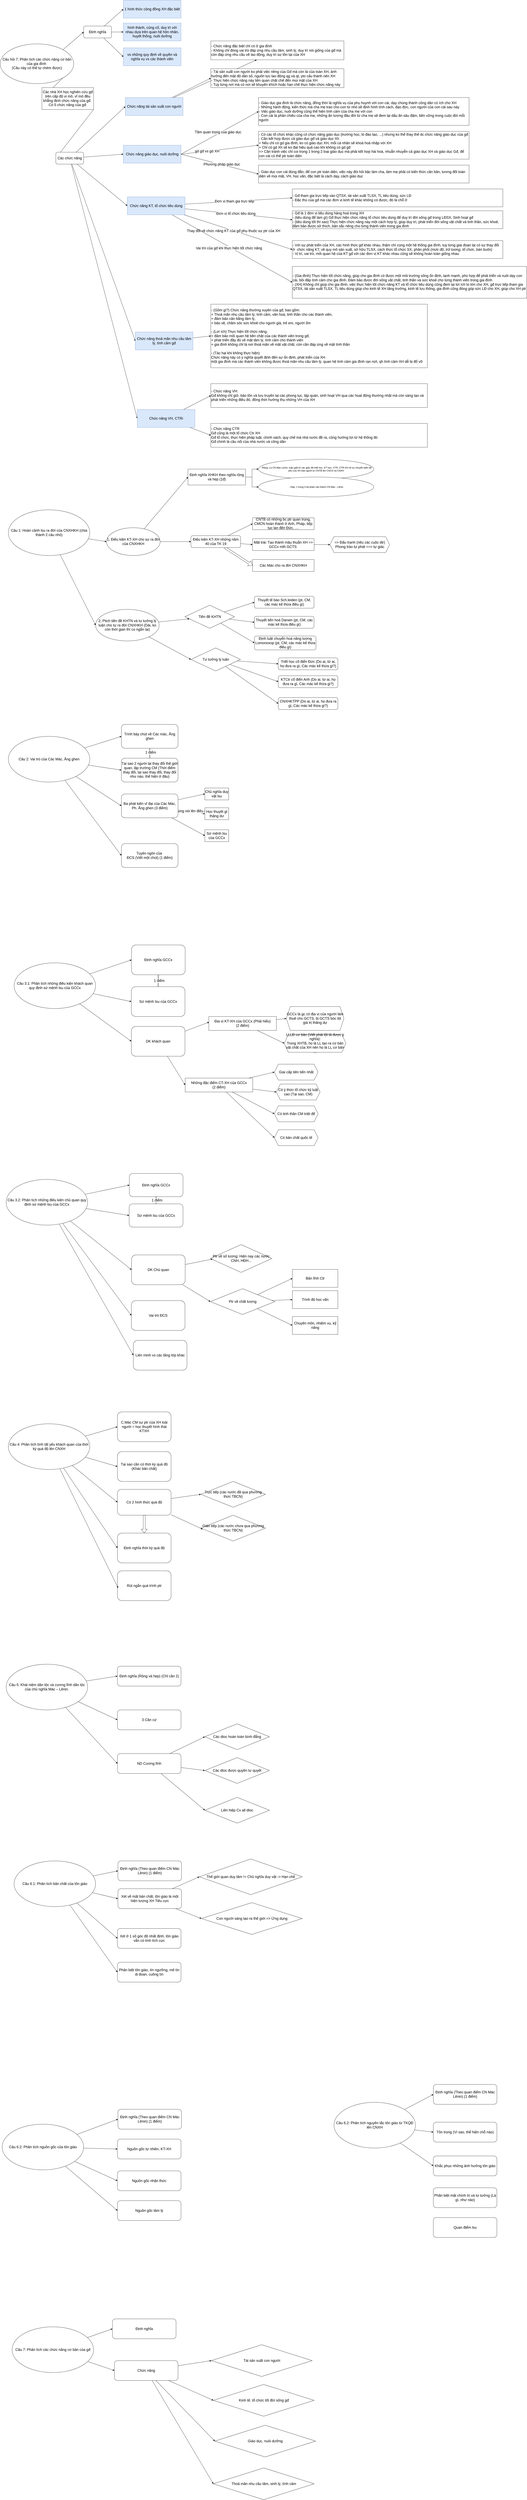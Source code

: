 <mxfile version="26.0.4">
  <diagram name="Trang-1" id="LgbN63p3P70RVY04O_IV">
    <mxGraphModel dx="1063" dy="463" grid="1" gridSize="10" guides="1" tooltips="1" connect="1" arrows="1" fold="1" page="1" pageScale="1" pageWidth="827" pageHeight="1169" math="0" shadow="0">
      <root>
        <mxCell id="0" />
        <mxCell id="1" parent="0" />
        <mxCell id="TTsagFuzITH8P4V_9XAO-5" style="rounded=0;orthogonalLoop=1;jettySize=auto;html=1;exitX=1;exitY=0;exitDx=0;exitDy=0;entryX=0;entryY=0.5;entryDx=0;entryDy=0;fontSize=18;" parent="1" source="TTsagFuzITH8P4V_9XAO-1" target="TTsagFuzITH8P4V_9XAO-2" edge="1">
          <mxGeometry relative="1" as="geometry" />
        </mxCell>
        <mxCell id="TTsagFuzITH8P4V_9XAO-6" style="rounded=0;orthogonalLoop=1;jettySize=auto;html=1;exitX=1;exitY=1;exitDx=0;exitDy=0;entryX=0;entryY=0.5;entryDx=0;entryDy=0;fontSize=18;" parent="1" source="TTsagFuzITH8P4V_9XAO-16" target="TTsagFuzITH8P4V_9XAO-3" edge="1">
          <mxGeometry relative="1" as="geometry" />
        </mxCell>
        <mxCell id="TTsagFuzITH8P4V_9XAO-1" value="&lt;div&gt;&lt;span&gt;Câu hỏi 7: Phân tích các chức năng cơ bản của gia đình&amp;nbsp;&lt;/span&gt;&lt;/div&gt;&lt;div&gt;&lt;span&gt;(Câu này có thể tự chém được)&lt;/span&gt;&lt;/div&gt;" style="ellipse;whiteSpace=wrap;html=1;fontSize=18;" parent="1" vertex="1">
          <mxGeometry x="20" y="290" width="370" height="200" as="geometry" />
        </mxCell>
        <mxCell id="TTsagFuzITH8P4V_9XAO-9" style="edgeStyle=none;rounded=0;orthogonalLoop=1;jettySize=auto;html=1;entryX=0;entryY=0.5;entryDx=0;entryDy=0;fontSize=18;" parent="1" source="TTsagFuzITH8P4V_9XAO-2" target="TTsagFuzITH8P4V_9XAO-4" edge="1">
          <mxGeometry relative="1" as="geometry" />
        </mxCell>
        <mxCell id="TTsagFuzITH8P4V_9XAO-10" style="edgeStyle=none;rounded=0;orthogonalLoop=1;jettySize=auto;html=1;entryX=0;entryY=0.5;entryDx=0;entryDy=0;fontSize=18;" parent="1" source="TTsagFuzITH8P4V_9XAO-2" target="TTsagFuzITH8P4V_9XAO-7" edge="1">
          <mxGeometry relative="1" as="geometry" />
        </mxCell>
        <mxCell id="TTsagFuzITH8P4V_9XAO-11" style="edgeStyle=none;rounded=0;orthogonalLoop=1;jettySize=auto;html=1;entryX=0;entryY=0.5;entryDx=0;entryDy=0;fontSize=18;" parent="1" source="TTsagFuzITH8P4V_9XAO-2" target="TTsagFuzITH8P4V_9XAO-8" edge="1">
          <mxGeometry relative="1" as="geometry" />
        </mxCell>
        <mxCell id="TTsagFuzITH8P4V_9XAO-2" value="&lt;font&gt;Định nghĩa&lt;/font&gt;" style="rounded=1;whiteSpace=wrap;html=1;fontSize=18;" parent="1" vertex="1">
          <mxGeometry x="440" y="200" width="140" height="60" as="geometry" />
        </mxCell>
        <mxCell id="TTsagFuzITH8P4V_9XAO-24" style="edgeStyle=none;rounded=0;orthogonalLoop=1;jettySize=auto;html=1;entryX=0;entryY=0.5;entryDx=0;entryDy=0;fontSize=18;" parent="1" source="TTsagFuzITH8P4V_9XAO-3" target="TTsagFuzITH8P4V_9XAO-18" edge="1">
          <mxGeometry relative="1" as="geometry" />
        </mxCell>
        <mxCell id="TTsagFuzITH8P4V_9XAO-25" style="edgeStyle=none;rounded=0;orthogonalLoop=1;jettySize=auto;html=1;entryX=0;entryY=0.5;entryDx=0;entryDy=0;fontSize=18;" parent="1" source="TTsagFuzITH8P4V_9XAO-3" target="TTsagFuzITH8P4V_9XAO-19" edge="1">
          <mxGeometry relative="1" as="geometry" />
        </mxCell>
        <mxCell id="TTsagFuzITH8P4V_9XAO-26" style="edgeStyle=none;rounded=0;orthogonalLoop=1;jettySize=auto;html=1;entryX=0;entryY=0.5;entryDx=0;entryDy=0;fontSize=18;" parent="1" source="TTsagFuzITH8P4V_9XAO-3" target="TTsagFuzITH8P4V_9XAO-21" edge="1">
          <mxGeometry relative="1" as="geometry" />
        </mxCell>
        <mxCell id="TTsagFuzITH8P4V_9XAO-27" style="edgeStyle=none;rounded=0;orthogonalLoop=1;jettySize=auto;html=1;entryX=0;entryY=0.5;entryDx=0;entryDy=0;fontSize=18;" parent="1" source="TTsagFuzITH8P4V_9XAO-3" target="TTsagFuzITH8P4V_9XAO-22" edge="1">
          <mxGeometry relative="1" as="geometry" />
        </mxCell>
        <mxCell id="TTsagFuzITH8P4V_9XAO-28" style="edgeStyle=none;rounded=0;orthogonalLoop=1;jettySize=auto;html=1;entryX=0;entryY=0.5;entryDx=0;entryDy=0;fontSize=18;" parent="1" source="TTsagFuzITH8P4V_9XAO-3" target="TTsagFuzITH8P4V_9XAO-20" edge="1">
          <mxGeometry relative="1" as="geometry" />
        </mxCell>
        <mxCell id="TTsagFuzITH8P4V_9XAO-3" value="&lt;font&gt;Các chức năng&lt;/font&gt;" style="rounded=1;whiteSpace=wrap;html=1;fontSize=18;" parent="1" vertex="1">
          <mxGeometry x="300" y="835" width="140" height="60" as="geometry" />
        </mxCell>
        <mxCell id="TTsagFuzITH8P4V_9XAO-4" value="&lt;font&gt;1 hình thức cộng đồng XH đặc biệt&lt;/font&gt;" style="text;html=1;align=center;verticalAlign=middle;whiteSpace=wrap;rounded=0;fillColor=#dae8fc;strokeColor=#6c8ebf;fontSize=18;" parent="1" vertex="1">
          <mxGeometry x="640" y="70" width="290" height="90" as="geometry" />
        </mxCell>
        <mxCell id="TTsagFuzITH8P4V_9XAO-7" value="&lt;font&gt;hình thành, củng cố, duy trì với nhau dựa trên quan hệ hôn nhân, huyết thống, nuôi dưỡng&lt;/font&gt;" style="text;html=1;align=center;verticalAlign=middle;whiteSpace=wrap;rounded=0;fillColor=#dae8fc;strokeColor=#6c8ebf;fontSize=18;" parent="1" vertex="1">
          <mxGeometry x="640" y="185" width="290" height="90" as="geometry" />
        </mxCell>
        <mxCell id="TTsagFuzITH8P4V_9XAO-8" value="vs những quy định về quyền và nghĩa vụ vs các thành viên" style="text;html=1;align=center;verticalAlign=middle;whiteSpace=wrap;rounded=0;fillColor=#dae8fc;strokeColor=#6c8ebf;fontSize=18;" parent="1" vertex="1">
          <mxGeometry x="640" y="310" width="290" height="90" as="geometry" />
        </mxCell>
        <mxCell id="TTsagFuzITH8P4V_9XAO-17" value="" style="rounded=0;orthogonalLoop=1;jettySize=auto;html=1;exitX=1;exitY=1;exitDx=0;exitDy=0;entryX=0;entryY=0.5;entryDx=0;entryDy=0;fontSize=18;" parent="1" source="TTsagFuzITH8P4V_9XAO-1" target="TTsagFuzITH8P4V_9XAO-16" edge="1">
          <mxGeometry relative="1" as="geometry">
            <mxPoint x="336" y="461" as="sourcePoint" />
            <mxPoint x="440" y="690" as="targetPoint" />
          </mxGeometry>
        </mxCell>
        <mxCell id="TTsagFuzITH8P4V_9XAO-16" value="&lt;font&gt;Các nhà XH học nghiên cứu gđ trên cấp độ vi mô, vĩ mô đều khẳng định chức năng của gđ.&amp;nbsp; Có 5 chức năng của gđ:&lt;/font&gt;" style="rounded=0;align=center;verticalAlign=middle;whiteSpace=wrap;html=1;fontSize=18;" parent="1" vertex="1">
          <mxGeometry x="230" y="510" width="260" height="110" as="geometry" />
        </mxCell>
        <mxCell id="TTsagFuzITH8P4V_9XAO-36" value="" style="edgeStyle=none;rounded=0;orthogonalLoop=1;jettySize=auto;html=1;fontSize=18;" parent="1" source="TTsagFuzITH8P4V_9XAO-18" target="TTsagFuzITH8P4V_9XAO-35" edge="1">
          <mxGeometry relative="1" as="geometry" />
        </mxCell>
        <mxCell id="TTsagFuzITH8P4V_9XAO-40" style="edgeStyle=none;rounded=0;orthogonalLoop=1;jettySize=auto;html=1;entryX=0;entryY=0.5;entryDx=0;entryDy=0;fontSize=18;" parent="1" source="TTsagFuzITH8P4V_9XAO-18" target="TTsagFuzITH8P4V_9XAO-39" edge="1">
          <mxGeometry relative="1" as="geometry" />
        </mxCell>
        <mxCell id="TTsagFuzITH8P4V_9XAO-18" value="Chức năng tái sản xuất con người" style="text;html=1;align=center;verticalAlign=middle;whiteSpace=wrap;rounded=0;fillColor=#dae8fc;strokeColor=#6c8ebf;fontSize=18;" parent="1" vertex="1">
          <mxGeometry x="650" y="560" width="290" height="90" as="geometry" />
        </mxCell>
        <mxCell id="TTsagFuzITH8P4V_9XAO-43" style="edgeStyle=none;rounded=0;orthogonalLoop=1;jettySize=auto;html=1;exitX=1;exitY=0.5;exitDx=0;exitDy=0;entryX=0;entryY=0.5;entryDx=0;entryDy=0;fontSize=18;" parent="1" source="TTsagFuzITH8P4V_9XAO-19" target="TTsagFuzITH8P4V_9XAO-41" edge="1">
          <mxGeometry relative="1" as="geometry" />
        </mxCell>
        <mxCell id="TTsagFuzITH8P4V_9XAO-44" value="Tầm quan trọng của giáo dục" style="edgeLabel;html=1;align=center;verticalAlign=middle;resizable=0;points=[];fontSize=18;" parent="TTsagFuzITH8P4V_9XAO-43" vertex="1" connectable="0">
          <mxGeometry x="-0.029" y="8" relative="1" as="geometry">
            <mxPoint as="offset" />
          </mxGeometry>
        </mxCell>
        <mxCell id="TTsagFuzITH8P4V_9XAO-45" style="edgeStyle=none;rounded=0;orthogonalLoop=1;jettySize=auto;html=1;entryX=0;entryY=0.5;entryDx=0;entryDy=0;fontSize=18;exitX=1;exitY=0.5;exitDx=0;exitDy=0;" parent="1" source="TTsagFuzITH8P4V_9XAO-19" target="TTsagFuzITH8P4V_9XAO-42" edge="1">
          <mxGeometry relative="1" as="geometry" />
        </mxCell>
        <mxCell id="TTsagFuzITH8P4V_9XAO-46" value="gd gđ vs gd XH" style="edgeLabel;html=1;align=center;verticalAlign=middle;resizable=0;points=[];fontSize=18;" parent="TTsagFuzITH8P4V_9XAO-45" vertex="1" connectable="0">
          <mxGeometry x="-0.333" relative="1" as="geometry">
            <mxPoint x="1" as="offset" />
          </mxGeometry>
        </mxCell>
        <mxCell id="TTsagFuzITH8P4V_9XAO-48" style="edgeStyle=none;rounded=0;orthogonalLoop=1;jettySize=auto;html=1;entryX=0;entryY=0.5;entryDx=0;entryDy=0;exitX=1;exitY=0.5;exitDx=0;exitDy=0;fontSize=18;" parent="1" source="TTsagFuzITH8P4V_9XAO-19" target="TTsagFuzITH8P4V_9XAO-47" edge="1">
          <mxGeometry relative="1" as="geometry" />
        </mxCell>
        <mxCell id="TTsagFuzITH8P4V_9XAO-49" value="&lt;font&gt;Phương pháp giáo dục&lt;/font&gt;" style="edgeLabel;html=1;align=center;verticalAlign=middle;resizable=0;points=[];fontSize=18;" parent="TTsagFuzITH8P4V_9XAO-48" vertex="1" connectable="0">
          <mxGeometry x="0.049" y="2" relative="1" as="geometry">
            <mxPoint as="offset" />
          </mxGeometry>
        </mxCell>
        <mxCell id="TTsagFuzITH8P4V_9XAO-19" value="Chức năng giáo dục, nuôi dưỡng" style="text;html=1;align=center;verticalAlign=middle;whiteSpace=wrap;rounded=0;fillColor=#dae8fc;strokeColor=#6c8ebf;fontSize=18;" parent="1" vertex="1">
          <mxGeometry x="640" y="800" width="290" height="90" as="geometry" />
        </mxCell>
        <mxCell id="PiGG_oShRd3_gKlLi4_5-19" style="edgeStyle=none;rounded=0;orthogonalLoop=1;jettySize=auto;html=1;entryX=0;entryY=0.5;entryDx=0;entryDy=0;fontSize=18;" parent="1" source="TTsagFuzITH8P4V_9XAO-20" target="PiGG_oShRd3_gKlLi4_5-17" edge="1">
          <mxGeometry relative="1" as="geometry" />
        </mxCell>
        <mxCell id="PiGG_oShRd3_gKlLi4_5-20" style="edgeStyle=none;rounded=0;orthogonalLoop=1;jettySize=auto;html=1;entryX=0;entryY=0.5;entryDx=0;entryDy=0;fontSize=18;" parent="1" source="TTsagFuzITH8P4V_9XAO-20" target="PiGG_oShRd3_gKlLi4_5-18" edge="1">
          <mxGeometry relative="1" as="geometry" />
        </mxCell>
        <mxCell id="TTsagFuzITH8P4V_9XAO-20" value="Chức năng VH, CTRi" style="text;html=1;align=center;verticalAlign=middle;whiteSpace=wrap;rounded=0;fillColor=#dae8fc;strokeColor=#6c8ebf;fontSize=18;" parent="1" vertex="1">
          <mxGeometry x="710" y="2130" width="290" height="90" as="geometry" />
        </mxCell>
        <mxCell id="PiGG_oShRd3_gKlLi4_5-4" style="edgeStyle=none;rounded=0;orthogonalLoop=1;jettySize=auto;html=1;entryX=0;entryY=0.5;entryDx=0;entryDy=0;fontSize=18;" parent="1" source="TTsagFuzITH8P4V_9XAO-21" target="PiGG_oShRd3_gKlLi4_5-1" edge="1">
          <mxGeometry relative="1" as="geometry" />
        </mxCell>
        <mxCell id="PiGG_oShRd3_gKlLi4_5-5" value="Đơn vị tham gia trực tiếp" style="edgeLabel;html=1;align=center;verticalAlign=middle;resizable=0;points=[];fontSize=18;" parent="PiGG_oShRd3_gKlLi4_5-4" vertex="1" connectable="0">
          <mxGeometry x="-0.079" relative="1" as="geometry">
            <mxPoint as="offset" />
          </mxGeometry>
        </mxCell>
        <mxCell id="PiGG_oShRd3_gKlLi4_5-6" style="edgeStyle=none;rounded=0;orthogonalLoop=1;jettySize=auto;html=1;entryX=0;entryY=0.5;entryDx=0;entryDy=0;fontSize=18;" parent="1" source="TTsagFuzITH8P4V_9XAO-21" target="PiGG_oShRd3_gKlLi4_5-2" edge="1">
          <mxGeometry relative="1" as="geometry" />
        </mxCell>
        <mxCell id="PiGG_oShRd3_gKlLi4_5-7" value="Đơn vị tổ chức tiêu dùng" style="edgeLabel;html=1;align=center;verticalAlign=middle;resizable=0;points=[];fontSize=18;" parent="PiGG_oShRd3_gKlLi4_5-6" vertex="1" connectable="0">
          <mxGeometry x="-0.049" y="2" relative="1" as="geometry">
            <mxPoint x="-1" as="offset" />
          </mxGeometry>
        </mxCell>
        <mxCell id="PiGG_oShRd3_gKlLi4_5-9" style="edgeStyle=none;rounded=0;orthogonalLoop=1;jettySize=auto;html=1;entryX=0;entryY=0.5;entryDx=0;entryDy=0;fontSize=18;" parent="1" source="TTsagFuzITH8P4V_9XAO-21" target="PiGG_oShRd3_gKlLi4_5-8" edge="1">
          <mxGeometry relative="1" as="geometry" />
        </mxCell>
        <mxCell id="PiGG_oShRd3_gKlLi4_5-10" value="Thay đổi về chức năng KT của gđ phụ thuộc sự ptr của XH" style="edgeLabel;html=1;align=center;verticalAlign=middle;resizable=0;points=[];fontSize=18;" parent="PiGG_oShRd3_gKlLi4_5-9" vertex="1" connectable="0">
          <mxGeometry x="-0.087" y="-1" relative="1" as="geometry">
            <mxPoint as="offset" />
          </mxGeometry>
        </mxCell>
        <mxCell id="PiGG_oShRd3_gKlLi4_5-12" style="edgeStyle=none;rounded=0;orthogonalLoop=1;jettySize=auto;html=1;entryX=0;entryY=0.5;entryDx=0;entryDy=0;fontSize=18;" parent="1" source="TTsagFuzITH8P4V_9XAO-21" target="PiGG_oShRd3_gKlLi4_5-11" edge="1">
          <mxGeometry relative="1" as="geometry" />
        </mxCell>
        <mxCell id="PiGG_oShRd3_gKlLi4_5-13" value="Vai trò của gđ khi thực hiện tốt chức năng" style="edgeLabel;html=1;align=center;verticalAlign=middle;resizable=0;points=[];fontSize=18;" parent="PiGG_oShRd3_gKlLi4_5-12" vertex="1" connectable="0">
          <mxGeometry x="-0.049" y="-7" relative="1" as="geometry">
            <mxPoint x="1" as="offset" />
          </mxGeometry>
        </mxCell>
        <mxCell id="TTsagFuzITH8P4V_9XAO-21" value="Chức năng KT, tổ chức tiêu dùng" style="text;html=1;align=center;verticalAlign=middle;whiteSpace=wrap;rounded=0;fillColor=#dae8fc;strokeColor=#6c8ebf;fontSize=18;" parent="1" vertex="1">
          <mxGeometry x="660" y="1060" width="290" height="90" as="geometry" />
        </mxCell>
        <mxCell id="PiGG_oShRd3_gKlLi4_5-15" style="edgeStyle=none;rounded=0;orthogonalLoop=1;jettySize=auto;html=1;entryX=0;entryY=0.5;entryDx=0;entryDy=0;fontSize=18;" parent="1" source="TTsagFuzITH8P4V_9XAO-22" target="PiGG_oShRd3_gKlLi4_5-14" edge="1">
          <mxGeometry relative="1" as="geometry" />
        </mxCell>
        <mxCell id="TTsagFuzITH8P4V_9XAO-22" value="Chức năng thoả mãn nhu cầu tâm lý, tình cảm gđ" style="text;html=1;align=center;verticalAlign=middle;whiteSpace=wrap;rounded=0;fillColor=#dae8fc;strokeColor=#6c8ebf;fontSize=18;" parent="1" vertex="1">
          <mxGeometry x="700" y="1740" width="290" height="90" as="geometry" />
        </mxCell>
        <mxCell id="TTsagFuzITH8P4V_9XAO-35" value="- Chức năng đặc biệt chỉ có ở gia đình&lt;div&gt;- Không chỉ đóng vai trò đáp ứng nhu cầu tâm, sinh lý, duy trì nòi giống của gđ mà còn đáp ứng nhu cầu về lao động, duy trì sự tồn tại của XH&lt;/div&gt;" style="whiteSpace=wrap;html=1;fontSize=18;rounded=0;align=left;" parent="1" vertex="1">
          <mxGeometry x="1080" y="275" width="670" height="95" as="geometry" />
        </mxCell>
        <mxCell id="TTsagFuzITH8P4V_9XAO-39" value="- Tái sản xuất con người ko phải việc riêng của Gđ mà còn là của toàn XH, ảnh hưởng đến mật độ dân số, nguồn lực lao động qg và qt, yto cấu thành nên XH&lt;div&gt;- Thực hiện chức năng này liên quan chặt chẽ đến mọi mặt của XH&lt;/div&gt;&lt;div&gt;- Tuỳ từng nơi mà có nơi sẽ khuyến khích hoặc hạn chế thực hiện chức năng này&lt;/div&gt;" style="whiteSpace=wrap;html=1;fontSize=18;rounded=0;align=left;" parent="1" vertex="1">
          <mxGeometry x="1080" y="415" width="670" height="95" as="geometry" />
        </mxCell>
        <mxCell id="TTsagFuzITH8P4V_9XAO-41" value="- Giáo dục gia đình là chức năng, đồng thời là nghĩa vụ của phụ huynh với con cái, dạy chúng thành công dân có ích cho XH&lt;div&gt;- Những hành động, kiến thức mà cha mẹ trao cho con từ nhỏ sẽ định hình tính cách, đạo đức, con người của con cái sau này&lt;/div&gt;&lt;div&gt;- Việc giáo dục, nuôi dưỡng cũng thể hiện tình cảm của cha mẹ với con&amp;nbsp;&lt;/div&gt;&lt;div&gt;- Con cái là phản chiếu của cha mẹ, những ấn tượng đầu đời từ cha mẹ sẽ đem lại dấu ấn sâu đậm, bền vững trong cuộc đời mỗi người&lt;/div&gt;" style="whiteSpace=wrap;html=1;fontSize=18;rounded=0;align=left;" parent="1" vertex="1">
          <mxGeometry x="1320" y="560" width="1060" height="140" as="geometry" />
        </mxCell>
        <mxCell id="TTsagFuzITH8P4V_9XAO-42" value="- Có các tổ chức khác cũng có chức năng giáo dục (trường học, lò đào tạo, ...) nhưng ko thể thay thế dc chức năng giáo dục của gđ&lt;div&gt;- Cần kết hợp được cả giáo dục gđ và giáo dục Xh&lt;/div&gt;&lt;div&gt;+ Nếu chỉ có gd gia đình, ko có giáo dục XH, mỗi cá nhân sẽ khoá hoà nhập với XH&lt;/div&gt;&lt;div&gt;+ Chỉ có gd Xh sẽ ko đạt hiệu quả cao khi không có gd gđ&amp;nbsp;&lt;/div&gt;&lt;div&gt;=&amp;gt; Cần tránh việc chỉ coi trọng 1 trong 2 loại giáo dục mà phải kết hợp hài hoà, nhuẫn nhuyễn cả giáo dục XH và giáo dục Gđ, để con cái có thể ptr toàn diện&lt;/div&gt;" style="whiteSpace=wrap;html=1;fontSize=18;rounded=0;align=left;" parent="1" vertex="1">
          <mxGeometry x="1320" y="730" width="1060" height="140" as="geometry" />
        </mxCell>
        <mxCell id="TTsagFuzITH8P4V_9XAO-47" value="- Giáo dục con cái đúng đắn, để con ptr toàn diện, việc này đòi hỏi bậc làm cha, làm mẹ phải có kiến thức căn bản, tương đối toàn diện về mọi mặt, VH, học vấn, đặc biệt là cách dạy, cách giáo dục" style="whiteSpace=wrap;html=1;fontSize=18;rounded=0;align=left;" parent="1" vertex="1">
          <mxGeometry x="1320" y="900" width="1060" height="90" as="geometry" />
        </mxCell>
        <mxCell id="PiGG_oShRd3_gKlLi4_5-1" value="- Gđ tham gia trực tiếp vào QTSX, tái sản xuất TLSX, TL tiêu dùng, sức LĐ&lt;div&gt;- Đặc thù của gđ mà các đơn vị kinh tế khác không có được, đó là chỗ ở&lt;/div&gt;" style="whiteSpace=wrap;html=1;fontSize=18;rounded=0;align=left;" parent="1" vertex="1">
          <mxGeometry x="1490" y="1020" width="1060" height="90" as="geometry" />
        </mxCell>
        <mxCell id="PiGG_oShRd3_gKlLi4_5-2" value="- Gđ là 1 đơn vị tiêu dùng hàng hoá trong XH&lt;div&gt;- (tiêu dùng để làm gì) Gđ thực hiện chức năng tổ chức tiêu dùng để duy trì đời sống gđ trong LĐSX, Sinh hoạt gđ&lt;/div&gt;&lt;div&gt;- (tiêu dùng tốt thì sao) Thực hiện chức năng này một cách hợp lý, giúp duy trì, phát triển đời sống vật chất và tinh thần, sức khoẻ, đảm bảo được sở thích, bản sắc riêng cho từng thành viên trong gia đình&lt;/div&gt;" style="whiteSpace=wrap;html=1;fontSize=18;rounded=0;align=left;" parent="1" vertex="1">
          <mxGeometry x="1490" y="1130" width="1060" height="90" as="geometry" />
        </mxCell>
        <mxCell id="PiGG_oShRd3_gKlLi4_5-8" value="- Với sự phát triển của XH, các hình thức gđ khác nhau, thậm chí cùng một hệ thống gia đình, tuỳ từng giai đoạn lại có sự thay đổi ở&amp;nbsp; chức năng KT, về quy mô sản xuất, sở hữu TLSX, cách thức tổ chức SX, phân phối &lt;i&gt;(mức độ, trữ lượng, tổ chức, bán buôn)&lt;/i&gt;&lt;div&gt;&lt;i&gt;-&lt;/i&gt;&amp;nbsp;Vị trí, vai trò, mối quan hệ của KT gđ với các đơn vị KT khác nhau cũng sẽ không hoàn toàn giống nhau&lt;/div&gt;" style="whiteSpace=wrap;html=1;fontSize=18;rounded=0;align=left;" parent="1" vertex="1">
          <mxGeometry x="1490" y="1280" width="1060" height="90" as="geometry" />
        </mxCell>
        <mxCell id="PiGG_oShRd3_gKlLi4_5-11" value="- (Gia đình) Thực hiện tốt chức năng, giúp cho gia đình có được một môi trường sống ổn định, lạnh mạnh, phù hợp để phát triển và nuôi dạy con cái, bồi đăp tình cảm cho gia đình. Đảm bảo được đời sống vật chất, tinh thần và sức khoẻ cho từng thành viên trong gia đình&lt;div&gt;- (XH) Không chỉ giúp cho gia đình, việc thực hiện tốt chức năng KT và tổ chức tiêu dùng cũng đem lại lợi ích to lớn cho XH, gđ trực tiếp tham gia QTSX, tái sản xuất TLSX, TL tiêu dùng giúp cho kinh tế XH tăng trưởng, kinh tế lưu thông, gia đình cũng đóng góp sức LĐ cho XH, giúp cho XH ptr&lt;/div&gt;" style="whiteSpace=wrap;html=1;fontSize=18;rounded=0;align=left;" parent="1" vertex="1">
          <mxGeometry x="1490" y="1410" width="1180" height="160" as="geometry" />
        </mxCell>
        <mxCell id="PiGG_oShRd3_gKlLi4_5-14" value="- (Gồm gì?) Chức năng thường xuyên của gđ, bao gồm:&amp;nbsp;&lt;div&gt;+ Thoả mãn nhu cầu tâm lý, tình cảm, văn hoá, tinh thần cho các thành viên,&lt;/div&gt;&lt;div&gt;+ đảm bảo cân bằng tâm lý,&lt;/div&gt;&lt;div&gt;+ bảo vệ, chăm sóc sức khoẻ cho người già, trẻ em, người ốm&lt;/div&gt;&lt;div&gt;&lt;br&gt;&lt;/div&gt;&lt;div&gt;- (Lợi ích) Thực hiện tốt chức năng,&amp;nbsp;&lt;/div&gt;&lt;div&gt;+ đảm bảo mối quan hệ bền chặt của các thành viên trong gđ,&lt;/div&gt;&lt;div&gt;+ phát triển đầy đủ về mặt tâm lý, tình cảm cho thành viên&lt;/div&gt;&lt;div&gt;+ gia đình không chỉ là nơi thoả mãn về mặt vật chất, còn cần đáp ứng về mặt tình thần&lt;/div&gt;&lt;div&gt;&lt;br&gt;&lt;/div&gt;&lt;div&gt;&lt;span style=&quot;background-color: transparent; color: light-dark(rgb(0, 0, 0), rgb(255, 255, 255));&quot;&gt;- (Tác hại khi không thực hiện)&amp;nbsp;&lt;/span&gt;&lt;/div&gt;&lt;div&gt;Chức năng này có ý nghĩa quyết định đến sự ổn định, phát triển của XH&lt;/div&gt;&lt;div&gt;một gia đình mà các thành viên không được thoả mãn nhu cầu tâm lý, quan hệ tình cảm gia đình rạn nứt, qh tình cảm XH dễ bị đổ vỡ&lt;/div&gt;" style="whiteSpace=wrap;html=1;fontSize=18;rounded=0;align=left;" parent="1" vertex="1">
          <mxGeometry x="1080" y="1600" width="1090" height="320" as="geometry" />
        </mxCell>
        <mxCell id="PiGG_oShRd3_gKlLi4_5-16" style="edgeStyle=none;rounded=0;orthogonalLoop=1;jettySize=auto;html=1;exitX=1;exitY=0.5;exitDx=0;exitDy=0;fontSize=18;" parent="1" source="PiGG_oShRd3_gKlLi4_5-14" target="PiGG_oShRd3_gKlLi4_5-14" edge="1">
          <mxGeometry relative="1" as="geometry" />
        </mxCell>
        <mxCell id="PiGG_oShRd3_gKlLi4_5-17" value="- Chức năng VH:&lt;div&gt;Gđ không chỉ giữ, bảo tồn và lưu truyền lại các phong tục, tập quán, sinh hoạt VH qua các hoạt động thường nhật mà còn sáng tạo và phát triển những điều đó, đồng thời hưởng thụ những VH của XH&lt;/div&gt;" style="whiteSpace=wrap;html=1;fontSize=18;rounded=0;align=left;" parent="1" vertex="1">
          <mxGeometry x="1080" y="2000" width="1090" height="120" as="geometry" />
        </mxCell>
        <mxCell id="PiGG_oShRd3_gKlLi4_5-18" value="- Chức năng CTR&lt;div&gt;Gđ cũng là một tổ chức Ctr XH&lt;br&gt;&lt;div&gt;Gđ tổ chức, thực hiện pháp luật, chính sách, quy chế mà nhà nước đề ra, cũng hưởng lợi từ hệ thống đó&lt;/div&gt;&lt;/div&gt;&lt;div&gt;Gđ chính là cầu nối của nhà nước và công dân&lt;/div&gt;" style="whiteSpace=wrap;html=1;fontSize=18;rounded=0;align=left;" parent="1" vertex="1">
          <mxGeometry x="1080" y="2200" width="1090" height="120" as="geometry" />
        </mxCell>
        <mxCell id="tdltFZh3Xh9CXgMiuRDY-21" style="edgeStyle=none;rounded=0;orthogonalLoop=1;jettySize=auto;html=1;entryX=0;entryY=0.5;entryDx=0;entryDy=0;fontSize=18;" parent="1" source="tdltFZh3Xh9CXgMiuRDY-4" target="tdltFZh3Xh9CXgMiuRDY-20" edge="1">
          <mxGeometry relative="1" as="geometry" />
        </mxCell>
        <mxCell id="tdltFZh3Xh9CXgMiuRDY-22" style="edgeStyle=none;rounded=0;orthogonalLoop=1;jettySize=auto;html=1;entryX=0;entryY=0.5;entryDx=0;entryDy=0;fontSize=18;" parent="1" source="tdltFZh3Xh9CXgMiuRDY-4" target="tdltFZh3Xh9CXgMiuRDY-5" edge="1">
          <mxGeometry relative="1" as="geometry" />
        </mxCell>
        <mxCell id="tdltFZh3Xh9CXgMiuRDY-4" value="&lt;span class=&quot;fontstyle0&quot;&gt;Câu 1: Hoàn cảnh lsu ra đời của CNXHKH (chia thành 2 câu nhỏ)&lt;/span&gt;" style="ellipse;whiteSpace=wrap;html=1;fontSize=18;" parent="1" vertex="1">
          <mxGeometry x="61" y="2635" width="410" height="230" as="geometry" />
        </mxCell>
        <mxCell id="tdltFZh3Xh9CXgMiuRDY-11" style="edgeStyle=none;rounded=0;orthogonalLoop=1;jettySize=auto;html=1;entryX=0;entryY=0.5;entryDx=0;entryDy=0;fontSize=18;" parent="1" source="tdltFZh3Xh9CXgMiuRDY-5" target="tdltFZh3Xh9CXgMiuRDY-10" edge="1">
          <mxGeometry relative="1" as="geometry" />
        </mxCell>
        <mxCell id="tdltFZh3Xh9CXgMiuRDY-29" style="edgeStyle=none;rounded=0;orthogonalLoop=1;jettySize=auto;html=1;entryX=0;entryY=0.5;entryDx=0;entryDy=0;fontSize=18;" parent="1" source="tdltFZh3Xh9CXgMiuRDY-5" target="tdltFZh3Xh9CXgMiuRDY-6" edge="1">
          <mxGeometry relative="1" as="geometry" />
        </mxCell>
        <mxCell id="tdltFZh3Xh9CXgMiuRDY-5" value="&lt;span&gt;1, Điều kiện KT-XH cho sự ra đời của CNXHKH&lt;/span&gt;" style="ellipse;whiteSpace=wrap;html=1;fontSize=18;" parent="1" vertex="1">
          <mxGeometry x="555" y="2725" width="270" height="140" as="geometry" />
        </mxCell>
        <mxCell id="dHgG3YSDLclF3G5w4GeN-4" style="edgeStyle=orthogonalEdgeStyle;rounded=0;orthogonalLoop=1;jettySize=auto;html=1;entryX=0;entryY=0.5;entryDx=0;entryDy=0;" edge="1" parent="1" source="tdltFZh3Xh9CXgMiuRDY-6" target="dHgG3YSDLclF3G5w4GeN-2">
          <mxGeometry relative="1" as="geometry" />
        </mxCell>
        <mxCell id="dHgG3YSDLclF3G5w4GeN-5" style="edgeStyle=orthogonalEdgeStyle;rounded=0;orthogonalLoop=1;jettySize=auto;html=1;entryX=0;entryY=0.5;entryDx=0;entryDy=0;" edge="1" parent="1" source="tdltFZh3Xh9CXgMiuRDY-6" target="dHgG3YSDLclF3G5w4GeN-3">
          <mxGeometry relative="1" as="geometry" />
        </mxCell>
        <mxCell id="tdltFZh3Xh9CXgMiuRDY-6" value="Định nghĩa XHKH theo nghĩa rộng và hẹp (1đ)" style="rounded=0;whiteSpace=wrap;html=1;fontSize=18;" parent="1" vertex="1">
          <mxGeometry x="965" y="2430" width="290" height="80" as="geometry" />
        </mxCell>
        <mxCell id="tdltFZh3Xh9CXgMiuRDY-14" style="edgeStyle=none;rounded=0;orthogonalLoop=1;jettySize=auto;html=1;entryX=0;entryY=0.5;entryDx=0;entryDy=0;fontSize=18;" parent="1" source="tdltFZh3Xh9CXgMiuRDY-10" target="tdltFZh3Xh9CXgMiuRDY-12" edge="1">
          <mxGeometry relative="1" as="geometry" />
        </mxCell>
        <mxCell id="tdltFZh3Xh9CXgMiuRDY-15" style="edgeStyle=none;rounded=0;orthogonalLoop=1;jettySize=auto;html=1;entryX=0;entryY=0.5;entryDx=0;entryDy=0;fontSize=18;" parent="1" source="tdltFZh3Xh9CXgMiuRDY-10" target="tdltFZh3Xh9CXgMiuRDY-13" edge="1">
          <mxGeometry relative="1" as="geometry" />
        </mxCell>
        <mxCell id="tdltFZh3Xh9CXgMiuRDY-19" style="edgeStyle=none;rounded=0;orthogonalLoop=1;jettySize=auto;html=1;entryX=0;entryY=0.5;entryDx=0;entryDy=0;shape=flexArrow;fontSize=18;" parent="1" source="tdltFZh3Xh9CXgMiuRDY-10" target="tdltFZh3Xh9CXgMiuRDY-17" edge="1">
          <mxGeometry relative="1" as="geometry" />
        </mxCell>
        <mxCell id="tdltFZh3Xh9CXgMiuRDY-10" value="Điệu kiện KT-XH những năm 40 của TK 19" style="rounded=1;whiteSpace=wrap;html=1;fontSize=18;" parent="1" vertex="1">
          <mxGeometry x="980" y="2765" width="250" height="60" as="geometry" />
        </mxCell>
        <mxCell id="tdltFZh3Xh9CXgMiuRDY-12" value="CNTB có những bc ptr quan trọng, CMCN hoàn thành ở Anh, Pháp, tiếp tục lan đến Đức, ...." style="rounded=0;whiteSpace=wrap;html=1;fontSize=18;" parent="1" vertex="1">
          <mxGeometry x="1290" y="2675" width="310" height="60" as="geometry" />
        </mxCell>
        <mxCell id="tdltFZh3Xh9CXgMiuRDY-18" style="edgeStyle=none;rounded=0;orthogonalLoop=1;jettySize=auto;html=1;entryX=0;entryY=0.5;entryDx=0;entryDy=0;fontSize=18;" parent="1" source="tdltFZh3Xh9CXgMiuRDY-13" target="tdltFZh3Xh9CXgMiuRDY-16" edge="1">
          <mxGeometry relative="1" as="geometry" />
        </mxCell>
        <mxCell id="tdltFZh3Xh9CXgMiuRDY-13" value="Mặt trái: Tạo thành mâu thuẫn XH =&amp;gt; GCCx mth GCTS&amp;nbsp;" style="rounded=0;whiteSpace=wrap;html=1;fontSize=18;" parent="1" vertex="1">
          <mxGeometry x="1290" y="2780" width="310" height="60" as="geometry" />
        </mxCell>
        <mxCell id="tdltFZh3Xh9CXgMiuRDY-16" value="=&amp;gt; Đấu tranh (nêu các cuộc dtr)&lt;div&gt;Phong trào tự phát ==&amp;gt; tự giác&lt;/div&gt;" style="shape=hexagon;perimeter=hexagonPerimeter2;whiteSpace=wrap;html=1;fixedSize=1;fontSize=18;" parent="1" vertex="1">
          <mxGeometry x="1680" y="2770" width="300" height="80" as="geometry" />
        </mxCell>
        <mxCell id="tdltFZh3Xh9CXgMiuRDY-17" value="Các Mác cho ra đời CNXHKH" style="rounded=0;whiteSpace=wrap;html=1;fontSize=18;" parent="1" vertex="1">
          <mxGeometry x="1290" y="2885" width="310" height="60" as="geometry" />
        </mxCell>
        <mxCell id="tdltFZh3Xh9CXgMiuRDY-34" value="" style="edgeStyle=none;rounded=0;orthogonalLoop=1;jettySize=auto;html=1;fontSize=18;" parent="1" source="tdltFZh3Xh9CXgMiuRDY-20" target="tdltFZh3Xh9CXgMiuRDY-33" edge="1">
          <mxGeometry relative="1" as="geometry" />
        </mxCell>
        <mxCell id="tdltFZh3Xh9CXgMiuRDY-39" style="edgeStyle=none;rounded=0;orthogonalLoop=1;jettySize=auto;html=1;entryX=0;entryY=0.5;entryDx=0;entryDy=0;fontSize=18;" parent="1" source="tdltFZh3Xh9CXgMiuRDY-20" target="tdltFZh3Xh9CXgMiuRDY-38" edge="1">
          <mxGeometry relative="1" as="geometry" />
        </mxCell>
        <mxCell id="tdltFZh3Xh9CXgMiuRDY-20" value="&lt;span&gt;2, Ptich tiền đề KHTN và tư tưởng lý luận cho tự ra đời CNXHKH (Dài, ko còn thời gian thì co ngắn lại)&lt;/span&gt;" style="ellipse;whiteSpace=wrap;html=1;fontSize=18;" parent="1" vertex="1">
          <mxGeometry x="500" y="3136" width="320" height="159" as="geometry" />
        </mxCell>
        <mxCell id="tdltFZh3Xh9CXgMiuRDY-23" value="Thuyết tế bào Sch.leiden (pt, CM, các mác kế thừa điều gì)" style="rounded=1;whiteSpace=wrap;html=1;fontSize=18;" parent="1" vertex="1">
          <mxGeometry x="1299.5" y="3070" width="300" height="60" as="geometry" />
        </mxCell>
        <mxCell id="tdltFZh3Xh9CXgMiuRDY-24" value="Thuyết tiến hoá Darwin (pt, CM, các mác kế thừa điều gì)" style="rounded=1;whiteSpace=wrap;html=1;fontSize=18;" parent="1" vertex="1">
          <mxGeometry x="1299.5" y="3171" width="300" height="60" as="geometry" />
        </mxCell>
        <mxCell id="tdltFZh3Xh9CXgMiuRDY-25" value="Định luật chuyển hoá năng lượng Lomonoxop (pt, CM, các mác kế thừa điều gì)" style="rounded=1;whiteSpace=wrap;html=1;fontSize=18;" parent="1" vertex="1">
          <mxGeometry x="1299.5" y="3270" width="310" height="70" as="geometry" />
        </mxCell>
        <mxCell id="tdltFZh3Xh9CXgMiuRDY-26" value="Triết học cổ điển Đức (Do ai, từ ai, họ đưa ra gì, Các mác kế thừa gì?)" style="rounded=1;whiteSpace=wrap;html=1;fontSize=18;" parent="1" vertex="1">
          <mxGeometry x="1419.5" y="3380" width="300" height="60" as="geometry" />
        </mxCell>
        <mxCell id="tdltFZh3Xh9CXgMiuRDY-27" value="KTCtr cổ điển Anh&amp;nbsp;(Do ai, từ ai, họ đưa ra gì, Các mác kế thừa gì?)" style="rounded=1;whiteSpace=wrap;html=1;fontSize=18;" parent="1" vertex="1">
          <mxGeometry x="1419.5" y="3470" width="300" height="60" as="geometry" />
        </mxCell>
        <mxCell id="tdltFZh3Xh9CXgMiuRDY-28" value="CNXHKTPP (Do ai, từ ai, họ đưa ra gì, Các mác kế thừa gì?)" style="rounded=1;whiteSpace=wrap;html=1;fontSize=18;" parent="1" vertex="1">
          <mxGeometry x="1419.5" y="3580" width="300" height="60" as="geometry" />
        </mxCell>
        <mxCell id="tdltFZh3Xh9CXgMiuRDY-35" style="edgeStyle=none;rounded=0;orthogonalLoop=1;jettySize=auto;html=1;entryX=0;entryY=0.5;entryDx=0;entryDy=0;fontSize=18;" parent="1" source="tdltFZh3Xh9CXgMiuRDY-33" target="tdltFZh3Xh9CXgMiuRDY-23" edge="1">
          <mxGeometry relative="1" as="geometry" />
        </mxCell>
        <mxCell id="tdltFZh3Xh9CXgMiuRDY-36" style="edgeStyle=none;rounded=0;orthogonalLoop=1;jettySize=auto;html=1;entryX=0;entryY=0.5;entryDx=0;entryDy=0;fontSize=18;" parent="1" source="tdltFZh3Xh9CXgMiuRDY-33" target="tdltFZh3Xh9CXgMiuRDY-24" edge="1">
          <mxGeometry relative="1" as="geometry" />
        </mxCell>
        <mxCell id="tdltFZh3Xh9CXgMiuRDY-37" style="edgeStyle=none;rounded=0;orthogonalLoop=1;jettySize=auto;html=1;entryX=0;entryY=0.5;entryDx=0;entryDy=0;fontSize=18;" parent="1" source="tdltFZh3Xh9CXgMiuRDY-33" target="tdltFZh3Xh9CXgMiuRDY-25" edge="1">
          <mxGeometry relative="1" as="geometry" />
        </mxCell>
        <mxCell id="tdltFZh3Xh9CXgMiuRDY-33" value="Tiền đề KHTN" style="rhombus;whiteSpace=wrap;html=1;fontSize=18;" parent="1" vertex="1">
          <mxGeometry x="949.5" y="3115" width="250" height="116" as="geometry" />
        </mxCell>
        <mxCell id="tdltFZh3Xh9CXgMiuRDY-40" style="edgeStyle=none;rounded=0;orthogonalLoop=1;jettySize=auto;html=1;entryX=0;entryY=0.5;entryDx=0;entryDy=0;fontSize=18;" parent="1" source="tdltFZh3Xh9CXgMiuRDY-38" target="tdltFZh3Xh9CXgMiuRDY-26" edge="1">
          <mxGeometry relative="1" as="geometry" />
        </mxCell>
        <mxCell id="tdltFZh3Xh9CXgMiuRDY-41" style="edgeStyle=none;rounded=0;orthogonalLoop=1;jettySize=auto;html=1;entryX=0;entryY=0.5;entryDx=0;entryDy=0;fontSize=18;" parent="1" source="tdltFZh3Xh9CXgMiuRDY-38" target="tdltFZh3Xh9CXgMiuRDY-27" edge="1">
          <mxGeometry relative="1" as="geometry" />
        </mxCell>
        <mxCell id="tdltFZh3Xh9CXgMiuRDY-42" style="edgeStyle=none;rounded=0;orthogonalLoop=1;jettySize=auto;html=1;entryX=0;entryY=0.5;entryDx=0;entryDy=0;fontSize=18;" parent="1" source="tdltFZh3Xh9CXgMiuRDY-38" target="tdltFZh3Xh9CXgMiuRDY-28" edge="1">
          <mxGeometry relative="1" as="geometry" />
        </mxCell>
        <mxCell id="tdltFZh3Xh9CXgMiuRDY-38" value="Tư tưởng lý luận" style="rhombus;whiteSpace=wrap;html=1;fontSize=18;" parent="1" vertex="1">
          <mxGeometry x="979.5" y="3330" width="250" height="116" as="geometry" />
        </mxCell>
        <mxCell id="tdltFZh3Xh9CXgMiuRDY-47" style="edgeStyle=none;rounded=0;orthogonalLoop=1;jettySize=auto;html=1;entryX=0;entryY=0.5;entryDx=0;entryDy=0;fontSize=18;" parent="1" source="tdltFZh3Xh9CXgMiuRDY-44" target="tdltFZh3Xh9CXgMiuRDY-45" edge="1">
          <mxGeometry relative="1" as="geometry" />
        </mxCell>
        <mxCell id="tdltFZh3Xh9CXgMiuRDY-48" style="edgeStyle=none;rounded=0;orthogonalLoop=1;jettySize=auto;html=1;entryX=0;entryY=0.5;entryDx=0;entryDy=0;fontSize=18;" parent="1" source="tdltFZh3Xh9CXgMiuRDY-44" target="tdltFZh3Xh9CXgMiuRDY-46" edge="1">
          <mxGeometry relative="1" as="geometry" />
        </mxCell>
        <mxCell id="tdltFZh3Xh9CXgMiuRDY-60" style="edgeStyle=none;rounded=0;orthogonalLoop=1;jettySize=auto;html=1;entryX=0;entryY=0.5;entryDx=0;entryDy=0;fontSize=18;" parent="1" source="tdltFZh3Xh9CXgMiuRDY-44" target="tdltFZh3Xh9CXgMiuRDY-49" edge="1">
          <mxGeometry relative="1" as="geometry" />
        </mxCell>
        <mxCell id="tdltFZh3Xh9CXgMiuRDY-61" style="edgeStyle=none;rounded=0;orthogonalLoop=1;jettySize=auto;html=1;entryX=0;entryY=0.5;entryDx=0;entryDy=0;fontSize=18;" parent="1" source="tdltFZh3Xh9CXgMiuRDY-44" target="tdltFZh3Xh9CXgMiuRDY-57" edge="1">
          <mxGeometry relative="1" as="geometry" />
        </mxCell>
        <mxCell id="tdltFZh3Xh9CXgMiuRDY-44" value="&lt;span class=&quot;fontstyle0&quot;&gt;Câu 2: Vai trò của Các Mác, Ăng ghen&lt;/span&gt;" style="ellipse;whiteSpace=wrap;html=1;fontSize=18;" parent="1" vertex="1">
          <mxGeometry x="61" y="3775" width="410" height="230" as="geometry" />
        </mxCell>
        <mxCell id="tdltFZh3Xh9CXgMiuRDY-58" style="edgeStyle=none;rounded=0;orthogonalLoop=1;jettySize=auto;html=1;exitX=0.5;exitY=1;exitDx=0;exitDy=0;entryX=0.5;entryY=0;entryDx=0;entryDy=0;shape=link;fontSize=18;" parent="1" source="tdltFZh3Xh9CXgMiuRDY-45" target="tdltFZh3Xh9CXgMiuRDY-46" edge="1">
          <mxGeometry relative="1" as="geometry" />
        </mxCell>
        <mxCell id="tdltFZh3Xh9CXgMiuRDY-59" value="1 điểm" style="edgeLabel;html=1;align=center;verticalAlign=middle;resizable=0;points=[];fontSize=18;" parent="tdltFZh3Xh9CXgMiuRDY-58" vertex="1" connectable="0">
          <mxGeometry x="-0.183" y="4" relative="1" as="geometry">
            <mxPoint as="offset" />
          </mxGeometry>
        </mxCell>
        <mxCell id="tdltFZh3Xh9CXgMiuRDY-45" value="Trình bày chút về Các mác, Ăng ghen" style="rounded=1;whiteSpace=wrap;html=1;fontSize=18;" parent="1" vertex="1">
          <mxGeometry x="630" y="3715" width="285" height="120" as="geometry" />
        </mxCell>
        <mxCell id="tdltFZh3Xh9CXgMiuRDY-46" value="Tại sao 2 người lại thay đổi thế giới quan, lập trường CM (Thời điểm thay đổi, tại sao thay đổi, thay đổi như nào, thể hiện ở đâu)" style="rounded=1;whiteSpace=wrap;html=1;fontSize=18;" parent="1" vertex="1">
          <mxGeometry x="630" y="3885" width="285" height="120" as="geometry" />
        </mxCell>
        <mxCell id="tdltFZh3Xh9CXgMiuRDY-53" style="edgeStyle=none;rounded=0;orthogonalLoop=1;jettySize=auto;html=1;entryX=0;entryY=0.5;entryDx=0;entryDy=0;fontSize=18;" parent="1" source="tdltFZh3Xh9CXgMiuRDY-49" target="tdltFZh3Xh9CXgMiuRDY-50" edge="1">
          <mxGeometry relative="1" as="geometry" />
        </mxCell>
        <mxCell id="tdltFZh3Xh9CXgMiuRDY-54" style="edgeStyle=none;rounded=0;orthogonalLoop=1;jettySize=auto;html=1;entryX=0;entryY=0.5;entryDx=0;entryDy=0;fontSize=18;" parent="1" source="tdltFZh3Xh9CXgMiuRDY-49" target="tdltFZh3Xh9CXgMiuRDY-51" edge="1">
          <mxGeometry relative="1" as="geometry" />
        </mxCell>
        <mxCell id="tdltFZh3Xh9CXgMiuRDY-56" value="Chúng nói lên điều gì" style="edgeLabel;html=1;align=center;verticalAlign=middle;resizable=0;points=[];fontSize=18;" parent="tdltFZh3Xh9CXgMiuRDY-54" vertex="1" connectable="0">
          <mxGeometry x="-0.095" y="3" relative="1" as="geometry">
            <mxPoint as="offset" />
          </mxGeometry>
        </mxCell>
        <mxCell id="tdltFZh3Xh9CXgMiuRDY-55" style="edgeStyle=none;rounded=0;orthogonalLoop=1;jettySize=auto;html=1;entryX=0;entryY=0.5;entryDx=0;entryDy=0;fontSize=18;" parent="1" source="tdltFZh3Xh9CXgMiuRDY-49" target="tdltFZh3Xh9CXgMiuRDY-52" edge="1">
          <mxGeometry relative="1" as="geometry" />
        </mxCell>
        <mxCell id="tdltFZh3Xh9CXgMiuRDY-49" value="Ba phát kiến vĩ đại của Các Mác, Ph. Ăng ghen (3 điểm)" style="rounded=1;whiteSpace=wrap;html=1;fontSize=18;" parent="1" vertex="1">
          <mxGeometry x="630" y="4065" width="285" height="120" as="geometry" />
        </mxCell>
        <mxCell id="tdltFZh3Xh9CXgMiuRDY-50" value="Chủ nghĩa duy vật lsu" style="rounded=0;whiteSpace=wrap;html=1;fontSize=18;" parent="1" vertex="1">
          <mxGeometry x="1050" y="4035" width="120" height="60" as="geometry" />
        </mxCell>
        <mxCell id="tdltFZh3Xh9CXgMiuRDY-51" value="Học thuyết gt thặng dư" style="rounded=0;whiteSpace=wrap;html=1;fontSize=18;" parent="1" vertex="1">
          <mxGeometry x="1050" y="4134.5" width="120" height="60" as="geometry" />
        </mxCell>
        <mxCell id="tdltFZh3Xh9CXgMiuRDY-52" value="Sứ mệnh lsu của GCCx" style="rounded=0;whiteSpace=wrap;html=1;fontSize=18;" parent="1" vertex="1">
          <mxGeometry x="1050" y="4245" width="120" height="60" as="geometry" />
        </mxCell>
        <mxCell id="tdltFZh3Xh9CXgMiuRDY-57" value="Tuyên ngôn của&amp;nbsp;&lt;div&gt;ĐCS (Viết một chút) (1 điểm)&lt;/div&gt;" style="rounded=1;whiteSpace=wrap;html=1;fontSize=18;" parent="1" vertex="1">
          <mxGeometry x="630" y="4315" width="285" height="120" as="geometry" />
        </mxCell>
        <mxCell id="tdltFZh3Xh9CXgMiuRDY-88" style="edgeStyle=none;rounded=0;orthogonalLoop=1;jettySize=auto;html=1;entryX=0;entryY=0.5;entryDx=0;entryDy=0;fontSize=18;" parent="1" source="tdltFZh3Xh9CXgMiuRDY-62" target="tdltFZh3Xh9CXgMiuRDY-63" edge="1">
          <mxGeometry relative="1" as="geometry" />
        </mxCell>
        <mxCell id="tdltFZh3Xh9CXgMiuRDY-89" style="edgeStyle=none;rounded=0;orthogonalLoop=1;jettySize=auto;html=1;entryX=0;entryY=0.5;entryDx=0;entryDy=0;fontSize=18;" parent="1" source="tdltFZh3Xh9CXgMiuRDY-62" target="tdltFZh3Xh9CXgMiuRDY-64" edge="1">
          <mxGeometry relative="1" as="geometry" />
        </mxCell>
        <mxCell id="tdltFZh3Xh9CXgMiuRDY-90" style="edgeStyle=none;rounded=0;orthogonalLoop=1;jettySize=auto;html=1;entryX=0;entryY=0.5;entryDx=0;entryDy=0;fontSize=18;" parent="1" source="tdltFZh3Xh9CXgMiuRDY-62" target="tdltFZh3Xh9CXgMiuRDY-65" edge="1">
          <mxGeometry relative="1" as="geometry" />
        </mxCell>
        <mxCell id="tdltFZh3Xh9CXgMiuRDY-62" value="&lt;span class=&quot;fontstyle0&quot;&gt;Câu 3.1: Phân tích những điều kiện khách quan quy định sứ mệnh lsu của GCCx&lt;/span&gt;" style="ellipse;whiteSpace=wrap;html=1;fontSize=18;" parent="1" vertex="1">
          <mxGeometry x="90" y="4915" width="410" height="230" as="geometry" />
        </mxCell>
        <mxCell id="tdltFZh3Xh9CXgMiuRDY-82" style="edgeStyle=none;rounded=0;orthogonalLoop=1;jettySize=auto;html=1;exitX=0.5;exitY=1;exitDx=0;exitDy=0;entryX=0.5;entryY=0;entryDx=0;entryDy=0;shape=link;fontSize=18;" parent="1" source="tdltFZh3Xh9CXgMiuRDY-63" target="tdltFZh3Xh9CXgMiuRDY-64" edge="1">
          <mxGeometry relative="1" as="geometry" />
        </mxCell>
        <mxCell id="tdltFZh3Xh9CXgMiuRDY-83" value="1 điểm" style="edgeLabel;html=1;align=center;verticalAlign=middle;resizable=0;points=[];fontSize=18;" parent="tdltFZh3Xh9CXgMiuRDY-82" vertex="1" connectable="0">
          <mxGeometry x="-0.017" y="4" relative="1" as="geometry">
            <mxPoint as="offset" />
          </mxGeometry>
        </mxCell>
        <mxCell id="tdltFZh3Xh9CXgMiuRDY-63" value="Định nghĩa GCCx" style="rounded=1;whiteSpace=wrap;html=1;fontSize=18;" parent="1" vertex="1">
          <mxGeometry x="681" y="4825" width="270" height="150" as="geometry" />
        </mxCell>
        <mxCell id="tdltFZh3Xh9CXgMiuRDY-64" value="Sứ mệnh lsu của GCCx" style="rounded=1;whiteSpace=wrap;html=1;fontSize=18;" parent="1" vertex="1">
          <mxGeometry x="680" y="5035" width="270" height="150" as="geometry" />
        </mxCell>
        <mxCell id="tdltFZh3Xh9CXgMiuRDY-87" style="edgeStyle=none;rounded=0;orthogonalLoop=1;jettySize=auto;html=1;entryX=0;entryY=0.5;entryDx=0;entryDy=0;fontSize=18;" parent="1" source="tdltFZh3Xh9CXgMiuRDY-65" target="tdltFZh3Xh9CXgMiuRDY-72" edge="1">
          <mxGeometry relative="1" as="geometry" />
        </mxCell>
        <mxCell id="tdltFZh3Xh9CXgMiuRDY-65" value="DK khách quan" style="rounded=1;whiteSpace=wrap;html=1;fontSize=18;" parent="1" vertex="1">
          <mxGeometry x="680" y="5235" width="270" height="150" as="geometry" />
        </mxCell>
        <mxCell id="tdltFZh3Xh9CXgMiuRDY-85" style="edgeStyle=none;rounded=0;orthogonalLoop=1;jettySize=auto;html=1;entryX=0;entryY=0.5;entryDx=0;entryDy=0;fontSize=18;" parent="1" source="tdltFZh3Xh9CXgMiuRDY-66" target="tdltFZh3Xh9CXgMiuRDY-77" edge="1">
          <mxGeometry relative="1" as="geometry" />
        </mxCell>
        <mxCell id="tdltFZh3Xh9CXgMiuRDY-86" style="edgeStyle=none;rounded=0;orthogonalLoop=1;jettySize=auto;html=1;entryX=0;entryY=0.5;entryDx=0;entryDy=0;fontSize=18;" parent="1" source="tdltFZh3Xh9CXgMiuRDY-66" target="tdltFZh3Xh9CXgMiuRDY-84" edge="1">
          <mxGeometry relative="1" as="geometry" />
        </mxCell>
        <mxCell id="tdltFZh3Xh9CXgMiuRDY-66" value="Địa vị KT-XH của GCCx (Phải hiểu)&lt;div&gt;(2 điểm)&lt;/div&gt;" style="rounded=0;whiteSpace=wrap;html=1;fontSize=18;" parent="1" vertex="1">
          <mxGeometry x="1070" y="5185" width="340" height="70" as="geometry" />
        </mxCell>
        <mxCell id="tdltFZh3Xh9CXgMiuRDY-69" style="edgeStyle=none;rounded=0;orthogonalLoop=1;jettySize=auto;html=1;entryX=0.003;entryY=0.406;entryDx=0;entryDy=0;entryPerimeter=0;fontSize=18;" parent="1" source="tdltFZh3Xh9CXgMiuRDY-65" target="tdltFZh3Xh9CXgMiuRDY-66" edge="1">
          <mxGeometry relative="1" as="geometry" />
        </mxCell>
        <mxCell id="tdltFZh3Xh9CXgMiuRDY-74" style="edgeStyle=none;rounded=0;orthogonalLoop=1;jettySize=auto;html=1;entryX=0;entryY=0.5;entryDx=0;entryDy=0;fontSize=18;" parent="1" source="tdltFZh3Xh9CXgMiuRDY-72" target="tdltFZh3Xh9CXgMiuRDY-73" edge="1">
          <mxGeometry relative="1" as="geometry" />
        </mxCell>
        <mxCell id="tdltFZh3Xh9CXgMiuRDY-76" style="edgeStyle=none;rounded=0;orthogonalLoop=1;jettySize=auto;html=1;entryX=0;entryY=0.5;entryDx=0;entryDy=0;fontSize=18;" parent="1" source="tdltFZh3Xh9CXgMiuRDY-72" target="tdltFZh3Xh9CXgMiuRDY-75" edge="1">
          <mxGeometry relative="1" as="geometry" />
        </mxCell>
        <mxCell id="tdltFZh3Xh9CXgMiuRDY-80" style="edgeStyle=none;rounded=0;orthogonalLoop=1;jettySize=auto;html=1;entryX=0;entryY=0.5;entryDx=0;entryDy=0;fontSize=18;" parent="1" source="tdltFZh3Xh9CXgMiuRDY-72" target="tdltFZh3Xh9CXgMiuRDY-78" edge="1">
          <mxGeometry relative="1" as="geometry" />
        </mxCell>
        <mxCell id="tdltFZh3Xh9CXgMiuRDY-81" style="edgeStyle=none;rounded=0;orthogonalLoop=1;jettySize=auto;html=1;entryX=0;entryY=0.5;entryDx=0;entryDy=0;fontSize=18;" parent="1" source="tdltFZh3Xh9CXgMiuRDY-72" target="tdltFZh3Xh9CXgMiuRDY-79" edge="1">
          <mxGeometry relative="1" as="geometry" />
        </mxCell>
        <mxCell id="tdltFZh3Xh9CXgMiuRDY-72" value="Những đặc điểm CT-XH của GCCx&lt;div&gt;(2 điểm)&lt;/div&gt;" style="rounded=0;whiteSpace=wrap;html=1;fontSize=18;" parent="1" vertex="1">
          <mxGeometry x="951" y="5495" width="340" height="70" as="geometry" />
        </mxCell>
        <mxCell id="tdltFZh3Xh9CXgMiuRDY-73" value="Giai cấp tiên tiến nhất" style="shape=hexagon;perimeter=hexagonPerimeter2;whiteSpace=wrap;html=1;fixedSize=1;fontSize=18;" parent="1" vertex="1">
          <mxGeometry x="1400" y="5425" width="220" height="80" as="geometry" />
        </mxCell>
        <mxCell id="tdltFZh3Xh9CXgMiuRDY-75" value="Có ý thức tổ chức kỷ luật cao (Tại sao, CM)" style="shape=hexagon;perimeter=hexagonPerimeter2;whiteSpace=wrap;html=1;fixedSize=1;fontSize=18;" parent="1" vertex="1">
          <mxGeometry x="1410" y="5525" width="220" height="80" as="geometry" />
        </mxCell>
        <mxCell id="tdltFZh3Xh9CXgMiuRDY-77" value="GCCx là gc có địa vị của người làm thuê cho GCTS, bị GCTS bóc lột giá trị thăng dự" style="shape=hexagon;perimeter=hexagonPerimeter2;whiteSpace=wrap;html=1;fixedSize=1;fontSize=18;" parent="1" vertex="1">
          <mxGeometry x="1460" y="5135" width="290" height="120" as="geometry" />
        </mxCell>
        <mxCell id="tdltFZh3Xh9CXgMiuRDY-78" value="Có tinh thần CM triệt để" style="shape=hexagon;perimeter=hexagonPerimeter2;whiteSpace=wrap;html=1;fixedSize=1;fontSize=18;" parent="1" vertex="1">
          <mxGeometry x="1400" y="5635" width="220" height="80" as="geometry" />
        </mxCell>
        <mxCell id="tdltFZh3Xh9CXgMiuRDY-79" value="Có bản chất quốc tế" style="shape=hexagon;perimeter=hexagonPerimeter2;whiteSpace=wrap;html=1;fixedSize=1;fontSize=18;" parent="1" vertex="1">
          <mxGeometry x="1400" y="5755" width="220" height="80" as="geometry" />
        </mxCell>
        <mxCell id="tdltFZh3Xh9CXgMiuRDY-84" value="LLLĐ cơ bản (Viết phải lột tả được ý nghĩa):&lt;br&gt;Trong XHTB, họ là LL tạo ra cơ bản vật chất của XH nên họ là LL cơ bản ...." style="shape=hexagon;perimeter=hexagonPerimeter2;whiteSpace=wrap;html=1;fixedSize=1;fontSize=18;" parent="1" vertex="1">
          <mxGeometry x="1450" y="5275" width="310" height="90" as="geometry" />
        </mxCell>
        <mxCell id="tdltFZh3Xh9CXgMiuRDY-108" style="edgeStyle=none;rounded=0;orthogonalLoop=1;jettySize=auto;html=1;entryX=0;entryY=0.5;entryDx=0;entryDy=0;fontSize=18;" parent="1" source="tdltFZh3Xh9CXgMiuRDY-91" target="tdltFZh3Xh9CXgMiuRDY-102" edge="1">
          <mxGeometry relative="1" as="geometry" />
        </mxCell>
        <mxCell id="tdltFZh3Xh9CXgMiuRDY-109" style="edgeStyle=none;rounded=0;orthogonalLoop=1;jettySize=auto;html=1;entryX=0;entryY=0.5;entryDx=0;entryDy=0;fontSize=18;" parent="1" source="tdltFZh3Xh9CXgMiuRDY-91" target="tdltFZh3Xh9CXgMiuRDY-103" edge="1">
          <mxGeometry relative="1" as="geometry" />
        </mxCell>
        <mxCell id="tdltFZh3Xh9CXgMiuRDY-122" style="edgeStyle=none;rounded=0;orthogonalLoop=1;jettySize=auto;html=1;entryX=0;entryY=0.5;entryDx=0;entryDy=0;fontSize=18;" parent="1" source="tdltFZh3Xh9CXgMiuRDY-91" target="tdltFZh3Xh9CXgMiuRDY-110" edge="1">
          <mxGeometry relative="1" as="geometry" />
        </mxCell>
        <mxCell id="tdltFZh3Xh9CXgMiuRDY-123" style="edgeStyle=none;rounded=0;orthogonalLoop=1;jettySize=auto;html=1;entryX=0;entryY=0.5;entryDx=0;entryDy=0;fontSize=18;" parent="1" source="tdltFZh3Xh9CXgMiuRDY-91" target="tdltFZh3Xh9CXgMiuRDY-115" edge="1">
          <mxGeometry relative="1" as="geometry" />
        </mxCell>
        <mxCell id="tdltFZh3Xh9CXgMiuRDY-124" style="edgeStyle=none;rounded=0;orthogonalLoop=1;jettySize=auto;html=1;entryX=0;entryY=0.5;entryDx=0;entryDy=0;fontSize=18;" parent="1" source="tdltFZh3Xh9CXgMiuRDY-91" target="tdltFZh3Xh9CXgMiuRDY-118" edge="1">
          <mxGeometry relative="1" as="geometry" />
        </mxCell>
        <mxCell id="tdltFZh3Xh9CXgMiuRDY-91" value="&lt;span class=&quot;fontstyle0&quot;&gt;Câu 3.2: Phân tích những điều kiện chủ quan quy định sứ mệnh lsu của GCCx&lt;/span&gt;" style="ellipse;whiteSpace=wrap;html=1;fontSize=18;" parent="1" vertex="1">
          <mxGeometry x="50" y="6005" width="410" height="230" as="geometry" />
        </mxCell>
        <mxCell id="tdltFZh3Xh9CXgMiuRDY-100" style="edgeStyle=none;rounded=0;orthogonalLoop=1;jettySize=auto;html=1;exitX=0.5;exitY=1;exitDx=0;exitDy=0;entryX=0.5;entryY=0;entryDx=0;entryDy=0;shape=link;fontSize=18;" parent="1" source="tdltFZh3Xh9CXgMiuRDY-102" target="tdltFZh3Xh9CXgMiuRDY-103" edge="1">
          <mxGeometry relative="1" as="geometry" />
        </mxCell>
        <mxCell id="tdltFZh3Xh9CXgMiuRDY-101" value="1 điểm" style="edgeLabel;html=1;align=center;verticalAlign=middle;resizable=0;points=[];fontSize=18;" parent="tdltFZh3Xh9CXgMiuRDY-100" vertex="1" connectable="0">
          <mxGeometry x="-0.017" y="4" relative="1" as="geometry">
            <mxPoint as="offset" />
          </mxGeometry>
        </mxCell>
        <mxCell id="tdltFZh3Xh9CXgMiuRDY-102" value="Định nghĩa GCCx" style="rounded=1;whiteSpace=wrap;html=1;fontSize=18;" parent="1" vertex="1">
          <mxGeometry x="670" y="5975" width="270" height="117" as="geometry" />
        </mxCell>
        <mxCell id="tdltFZh3Xh9CXgMiuRDY-103" value="Sứ mệnh lsu của GCCx" style="rounded=1;whiteSpace=wrap;html=1;fontSize=18;" parent="1" vertex="1">
          <mxGeometry x="669" y="6128" width="271" height="117" as="geometry" />
        </mxCell>
        <mxCell id="tdltFZh3Xh9CXgMiuRDY-106" value="Bản lĩnh Ctr" style="rounded=0;whiteSpace=wrap;html=1;fontSize=18;" parent="1" vertex="1">
          <mxGeometry x="1490.5" y="6458" width="229" height="90" as="geometry" />
        </mxCell>
        <mxCell id="tdltFZh3Xh9CXgMiuRDY-107" value="Trình độ học vấn" style="rounded=0;whiteSpace=wrap;html=1;fontSize=18;" parent="1" vertex="1">
          <mxGeometry x="1490.5" y="6565" width="229" height="90" as="geometry" />
        </mxCell>
        <mxCell id="tdltFZh3Xh9CXgMiuRDY-117" style="edgeStyle=none;rounded=0;orthogonalLoop=1;jettySize=auto;html=1;entryX=0;entryY=0.5;entryDx=0;entryDy=0;fontSize=18;" parent="1" source="tdltFZh3Xh9CXgMiuRDY-110" target="tdltFZh3Xh9CXgMiuRDY-113" edge="1">
          <mxGeometry relative="1" as="geometry" />
        </mxCell>
        <mxCell id="tdltFZh3Xh9CXgMiuRDY-110" value="DK Chủ quan" style="rounded=1;whiteSpace=wrap;html=1;fontSize=18;" parent="1" vertex="1">
          <mxGeometry x="681" y="6385" width="270" height="150" as="geometry" />
        </mxCell>
        <mxCell id="tdltFZh3Xh9CXgMiuRDY-112" value="&lt;span&gt;Ptr về số lượng: Hiện nay các nước CNH, HĐH...&lt;/span&gt;" style="rhombus;whiteSpace=wrap;html=1;fontSize=18;" parent="1" vertex="1">
          <mxGeometry x="1077.5" y="6333" width="310" height="140" as="geometry" />
        </mxCell>
        <mxCell id="tdltFZh3Xh9CXgMiuRDY-119" style="edgeStyle=none;rounded=0;orthogonalLoop=1;jettySize=auto;html=1;entryX=0;entryY=0.5;entryDx=0;entryDy=0;fontSize=18;" parent="1" source="tdltFZh3Xh9CXgMiuRDY-113" target="tdltFZh3Xh9CXgMiuRDY-106" edge="1">
          <mxGeometry relative="1" as="geometry" />
        </mxCell>
        <mxCell id="tdltFZh3Xh9CXgMiuRDY-120" style="edgeStyle=none;rounded=0;orthogonalLoop=1;jettySize=auto;html=1;entryX=0;entryY=0.5;entryDx=0;entryDy=0;fontSize=18;" parent="1" source="tdltFZh3Xh9CXgMiuRDY-113" target="tdltFZh3Xh9CXgMiuRDY-107" edge="1">
          <mxGeometry relative="1" as="geometry" />
        </mxCell>
        <mxCell id="tdltFZh3Xh9CXgMiuRDY-121" style="edgeStyle=none;rounded=0;orthogonalLoop=1;jettySize=auto;html=1;entryX=0;entryY=0.5;entryDx=0;entryDy=0;fontSize=18;" parent="1" source="tdltFZh3Xh9CXgMiuRDY-113" target="tdltFZh3Xh9CXgMiuRDY-114" edge="1">
          <mxGeometry relative="1" as="geometry" />
        </mxCell>
        <mxCell id="tdltFZh3Xh9CXgMiuRDY-113" value="&lt;span&gt;Ptr về chất lượng&lt;/span&gt;" style="rhombus;whiteSpace=wrap;html=1;fontSize=18;" parent="1" vertex="1">
          <mxGeometry x="1077.5" y="6555" width="325" height="130" as="geometry" />
        </mxCell>
        <mxCell id="tdltFZh3Xh9CXgMiuRDY-114" value="Chuyên môn, nhiệm vụ, kỹ năng" style="rounded=0;whiteSpace=wrap;html=1;fontSize=18;" parent="1" vertex="1">
          <mxGeometry x="1490.5" y="6695" width="229" height="90" as="geometry" />
        </mxCell>
        <mxCell id="tdltFZh3Xh9CXgMiuRDY-115" value="Vai trò ĐCS" style="rounded=1;whiteSpace=wrap;html=1;fontSize=18;" parent="1" vertex="1">
          <mxGeometry x="680" y="6615" width="270" height="150" as="geometry" />
        </mxCell>
        <mxCell id="tdltFZh3Xh9CXgMiuRDY-116" style="edgeStyle=none;rounded=0;orthogonalLoop=1;jettySize=auto;html=1;entryX=0.037;entryY=0.521;entryDx=0;entryDy=0;entryPerimeter=0;fontSize=18;" parent="1" source="tdltFZh3Xh9CXgMiuRDY-110" target="tdltFZh3Xh9CXgMiuRDY-112" edge="1">
          <mxGeometry relative="1" as="geometry" />
        </mxCell>
        <mxCell id="tdltFZh3Xh9CXgMiuRDY-118" value="Liên minh vs các tầng lớp khác" style="rounded=1;whiteSpace=wrap;html=1;fontSize=18;" parent="1" vertex="1">
          <mxGeometry x="690" y="6815" width="270" height="150" as="geometry" />
        </mxCell>
        <mxCell id="tdltFZh3Xh9CXgMiuRDY-160" style="edgeStyle=none;rounded=0;orthogonalLoop=1;jettySize=auto;html=1;entryX=0;entryY=0.5;entryDx=0;entryDy=0;fontSize=18;" parent="1" source="tdltFZh3Xh9CXgMiuRDY-125" target="tdltFZh3Xh9CXgMiuRDY-149" edge="1">
          <mxGeometry relative="1" as="geometry" />
        </mxCell>
        <mxCell id="tdltFZh3Xh9CXgMiuRDY-161" style="edgeStyle=none;rounded=0;orthogonalLoop=1;jettySize=auto;html=1;entryX=0;entryY=0.5;entryDx=0;entryDy=0;fontSize=18;" parent="1" source="tdltFZh3Xh9CXgMiuRDY-125" target="tdltFZh3Xh9CXgMiuRDY-150" edge="1">
          <mxGeometry relative="1" as="geometry" />
        </mxCell>
        <mxCell id="tdltFZh3Xh9CXgMiuRDY-162" style="edgeStyle=none;rounded=0;orthogonalLoop=1;jettySize=auto;html=1;entryX=0;entryY=0.5;entryDx=0;entryDy=0;fontSize=18;" parent="1" source="tdltFZh3Xh9CXgMiuRDY-125" target="tdltFZh3Xh9CXgMiuRDY-151" edge="1">
          <mxGeometry relative="1" as="geometry" />
        </mxCell>
        <mxCell id="tdltFZh3Xh9CXgMiuRDY-163" style="edgeStyle=none;rounded=0;orthogonalLoop=1;jettySize=auto;html=1;entryX=0;entryY=0.5;entryDx=0;entryDy=0;fontSize=18;" parent="1" source="tdltFZh3Xh9CXgMiuRDY-125" target="tdltFZh3Xh9CXgMiuRDY-156" edge="1">
          <mxGeometry relative="1" as="geometry" />
        </mxCell>
        <mxCell id="tdltFZh3Xh9CXgMiuRDY-125" value="&lt;span class=&quot;fontstyle0&quot;&gt;Câu 4: Phân tích tính tất yếu khách quan của thời kỳ quá độ lên CNXH&lt;/span&gt;" style="ellipse;whiteSpace=wrap;html=1;fontSize=18;" parent="1" vertex="1">
          <mxGeometry x="61" y="7235" width="410" height="230" as="geometry" />
        </mxCell>
        <mxCell id="tdltFZh3Xh9CXgMiuRDY-149" value="C.Mác CM sự ptr của XH loài người = học thuyết hình thái KTXH" style="rounded=1;whiteSpace=wrap;html=1;fontSize=18;" parent="1" vertex="1">
          <mxGeometry x="610" y="7175" width="270" height="150" as="geometry" />
        </mxCell>
        <mxCell id="tdltFZh3Xh9CXgMiuRDY-150" value="Tại sao cần có thời kỳ quá độ (Khác bản chất)" style="rounded=1;whiteSpace=wrap;html=1;fontSize=18;" parent="1" vertex="1">
          <mxGeometry x="610" y="7375" width="270" height="150" as="geometry" />
        </mxCell>
        <mxCell id="tdltFZh3Xh9CXgMiuRDY-154" style="edgeStyle=none;rounded=0;orthogonalLoop=1;jettySize=auto;html=1;entryX=0;entryY=0.5;entryDx=0;entryDy=0;fontSize=18;" parent="1" source="tdltFZh3Xh9CXgMiuRDY-151" target="tdltFZh3Xh9CXgMiuRDY-152" edge="1">
          <mxGeometry relative="1" as="geometry" />
        </mxCell>
        <mxCell id="tdltFZh3Xh9CXgMiuRDY-157" style="edgeStyle=none;rounded=0;orthogonalLoop=1;jettySize=auto;html=1;entryX=0.5;entryY=0;entryDx=0;entryDy=0;shape=flexArrow;fontSize=18;" parent="1" source="tdltFZh3Xh9CXgMiuRDY-151" target="tdltFZh3Xh9CXgMiuRDY-156" edge="1">
          <mxGeometry relative="1" as="geometry" />
        </mxCell>
        <mxCell id="tdltFZh3Xh9CXgMiuRDY-151" value="Có 2 hình thức quá độ" style="rounded=1;whiteSpace=wrap;html=1;fontSize=18;" parent="1" vertex="1">
          <mxGeometry x="610" y="7565" width="270" height="130" as="geometry" />
        </mxCell>
        <mxCell id="tdltFZh3Xh9CXgMiuRDY-152" value="&lt;span&gt;Trực tiếp (&lt;/span&gt;các nước đã qua phương thức TBCN)" style="rhombus;whiteSpace=wrap;html=1;fontSize=18;" parent="1" vertex="1">
          <mxGeometry x="1030" y="7525" width="325" height="130" as="geometry" />
        </mxCell>
        <mxCell id="tdltFZh3Xh9CXgMiuRDY-153" value="&lt;span&gt;Gián tiếp (các nước chưa qua phương thức TBCN)&lt;/span&gt;" style="rhombus;whiteSpace=wrap;html=1;fontSize=18;" parent="1" vertex="1">
          <mxGeometry x="1030" y="7695" width="325" height="130" as="geometry" />
        </mxCell>
        <mxCell id="tdltFZh3Xh9CXgMiuRDY-155" style="edgeStyle=none;rounded=0;orthogonalLoop=1;jettySize=auto;html=1;entryX=0.028;entryY=0.544;entryDx=0;entryDy=0;entryPerimeter=0;fontSize=18;" parent="1" source="tdltFZh3Xh9CXgMiuRDY-151" target="tdltFZh3Xh9CXgMiuRDY-153" edge="1">
          <mxGeometry relative="1" as="geometry" />
        </mxCell>
        <mxCell id="tdltFZh3Xh9CXgMiuRDY-156" value="Định nghĩa thời kỳ quá độ" style="rounded=1;whiteSpace=wrap;html=1;fontSize=18;" parent="1" vertex="1">
          <mxGeometry x="610" y="7785" width="270" height="150" as="geometry" />
        </mxCell>
        <mxCell id="tdltFZh3Xh9CXgMiuRDY-164" value="Rút ngắn quá trình ptr" style="rounded=1;whiteSpace=wrap;html=1;fontSize=18;" parent="1" vertex="1">
          <mxGeometry x="610" y="7975" width="270" height="150" as="geometry" />
        </mxCell>
        <mxCell id="tdltFZh3Xh9CXgMiuRDY-165" style="edgeStyle=none;rounded=0;orthogonalLoop=1;jettySize=auto;html=1;entryX=0.013;entryY=0.574;entryDx=0;entryDy=0;entryPerimeter=0;fontSize=18;" parent="1" source="tdltFZh3Xh9CXgMiuRDY-125" target="tdltFZh3Xh9CXgMiuRDY-164" edge="1">
          <mxGeometry relative="1" as="geometry" />
        </mxCell>
        <mxCell id="tdltFZh3Xh9CXgMiuRDY-176" style="edgeStyle=none;rounded=0;orthogonalLoop=1;jettySize=auto;html=1;entryX=0;entryY=0.5;entryDx=0;entryDy=0;fontSize=18;" parent="1" source="tdltFZh3Xh9CXgMiuRDY-166" target="tdltFZh3Xh9CXgMiuRDY-167" edge="1">
          <mxGeometry relative="1" as="geometry" />
        </mxCell>
        <mxCell id="tdltFZh3Xh9CXgMiuRDY-177" style="edgeStyle=none;rounded=0;orthogonalLoop=1;jettySize=auto;html=1;entryX=0;entryY=0.5;entryDx=0;entryDy=0;fontSize=18;" parent="1" source="tdltFZh3Xh9CXgMiuRDY-166" target="tdltFZh3Xh9CXgMiuRDY-170" edge="1">
          <mxGeometry relative="1" as="geometry" />
        </mxCell>
        <mxCell id="tdltFZh3Xh9CXgMiuRDY-178" style="edgeStyle=none;rounded=0;orthogonalLoop=1;jettySize=auto;html=1;entryX=0;entryY=0.5;entryDx=0;entryDy=0;fontSize=18;" parent="1" source="tdltFZh3Xh9CXgMiuRDY-166" target="tdltFZh3Xh9CXgMiuRDY-171" edge="1">
          <mxGeometry relative="1" as="geometry" />
        </mxCell>
        <mxCell id="tdltFZh3Xh9CXgMiuRDY-166" value="&lt;span class=&quot;fontstyle0&quot;&gt;Câu 5:&amp;nbsp;&lt;/span&gt;&lt;span class=&quot;fontstyle0&quot;&gt;Khái niệm dân tộc và cương lĩnh dân tộc của chủ nghĩa Mác – Lênin.&lt;/span&gt;" style="ellipse;whiteSpace=wrap;html=1;fontSize=18;" parent="1" vertex="1">
          <mxGeometry x="50" y="8445" width="410" height="230" as="geometry" />
        </mxCell>
        <mxCell id="tdltFZh3Xh9CXgMiuRDY-167" value="Định nghĩa (Rộng và hẹp) (Chỉ cần 2)" style="rounded=1;whiteSpace=wrap;html=1;fontSize=18;" parent="1" vertex="1">
          <mxGeometry x="610" y="8455" width="320" height="100" as="geometry" />
        </mxCell>
        <mxCell id="tdltFZh3Xh9CXgMiuRDY-168" value="&lt;span&gt;Các dtoc hoàn toàn bình đẳng&lt;/span&gt;" style="rhombus;whiteSpace=wrap;html=1;fontSize=18;" parent="1" vertex="1">
          <mxGeometry x="1050" y="8745" width="325" height="130" as="geometry" />
        </mxCell>
        <mxCell id="tdltFZh3Xh9CXgMiuRDY-170" value="3 Căn cứ" style="rounded=1;whiteSpace=wrap;html=1;fontSize=18;" parent="1" vertex="1">
          <mxGeometry x="610" y="8675" width="320" height="100" as="geometry" />
        </mxCell>
        <mxCell id="tdltFZh3Xh9CXgMiuRDY-183" style="edgeStyle=none;rounded=0;orthogonalLoop=1;jettySize=auto;html=1;entryX=0;entryY=0.5;entryDx=0;entryDy=0;fontSize=18;" parent="1" source="tdltFZh3Xh9CXgMiuRDY-171" target="tdltFZh3Xh9CXgMiuRDY-168" edge="1">
          <mxGeometry relative="1" as="geometry" />
        </mxCell>
        <mxCell id="tdltFZh3Xh9CXgMiuRDY-184" style="edgeStyle=none;rounded=0;orthogonalLoop=1;jettySize=auto;html=1;entryX=0;entryY=0.5;entryDx=0;entryDy=0;fontSize=18;" parent="1" source="tdltFZh3Xh9CXgMiuRDY-171" target="tdltFZh3Xh9CXgMiuRDY-172" edge="1">
          <mxGeometry relative="1" as="geometry" />
        </mxCell>
        <mxCell id="tdltFZh3Xh9CXgMiuRDY-185" style="edgeStyle=none;rounded=0;orthogonalLoop=1;jettySize=auto;html=1;entryX=0;entryY=0.5;entryDx=0;entryDy=0;fontSize=18;" parent="1" source="tdltFZh3Xh9CXgMiuRDY-171" target="tdltFZh3Xh9CXgMiuRDY-173" edge="1">
          <mxGeometry relative="1" as="geometry" />
        </mxCell>
        <mxCell id="tdltFZh3Xh9CXgMiuRDY-171" value="ND Cương lĩnh" style="rounded=1;whiteSpace=wrap;html=1;fontSize=18;" parent="1" vertex="1">
          <mxGeometry x="610" y="8895" width="320" height="100" as="geometry" />
        </mxCell>
        <mxCell id="tdltFZh3Xh9CXgMiuRDY-172" value="&lt;span&gt;Các dtoc được quyền tự quyết&lt;/span&gt;" style="rhombus;whiteSpace=wrap;html=1;fontSize=18;" parent="1" vertex="1">
          <mxGeometry x="1050" y="8915" width="325" height="130" as="geometry" />
        </mxCell>
        <mxCell id="tdltFZh3Xh9CXgMiuRDY-173" value="&lt;span&gt;Liên hiệp Cx all dtoc&lt;/span&gt;" style="rhombus;whiteSpace=wrap;html=1;fontSize=18;" parent="1" vertex="1">
          <mxGeometry x="1050" y="9115" width="325" height="130" as="geometry" />
        </mxCell>
        <mxCell id="tdltFZh3Xh9CXgMiuRDY-191" style="edgeStyle=none;rounded=0;orthogonalLoop=1;jettySize=auto;html=1;entryX=0;entryY=0.5;entryDx=0;entryDy=0;fontSize=18;" parent="1" source="tdltFZh3Xh9CXgMiuRDY-174" target="tdltFZh3Xh9CXgMiuRDY-175" edge="1">
          <mxGeometry relative="1" as="geometry" />
        </mxCell>
        <mxCell id="tdltFZh3Xh9CXgMiuRDY-192" style="edgeStyle=none;rounded=0;orthogonalLoop=1;jettySize=auto;html=1;entryX=0;entryY=0.5;entryDx=0;entryDy=0;fontSize=18;" parent="1" source="tdltFZh3Xh9CXgMiuRDY-174" target="tdltFZh3Xh9CXgMiuRDY-180" edge="1">
          <mxGeometry relative="1" as="geometry" />
        </mxCell>
        <mxCell id="tdltFZh3Xh9CXgMiuRDY-193" style="edgeStyle=none;rounded=0;orthogonalLoop=1;jettySize=auto;html=1;entryX=0;entryY=0.5;entryDx=0;entryDy=0;fontSize=18;" parent="1" source="tdltFZh3Xh9CXgMiuRDY-174" target="tdltFZh3Xh9CXgMiuRDY-189" edge="1">
          <mxGeometry relative="1" as="geometry" />
        </mxCell>
        <mxCell id="tdltFZh3Xh9CXgMiuRDY-194" style="edgeStyle=none;rounded=0;orthogonalLoop=1;jettySize=auto;html=1;entryX=0;entryY=0.5;entryDx=0;entryDy=0;fontSize=18;" parent="1" source="tdltFZh3Xh9CXgMiuRDY-174" target="tdltFZh3Xh9CXgMiuRDY-190" edge="1">
          <mxGeometry relative="1" as="geometry" />
        </mxCell>
        <mxCell id="tdltFZh3Xh9CXgMiuRDY-174" value="Câu 6.1: Phân tích bản chất của tôn giáo" style="ellipse;whiteSpace=wrap;html=1;fontSize=18;" parent="1" vertex="1">
          <mxGeometry x="90" y="9435" width="410" height="230" as="geometry" />
        </mxCell>
        <mxCell id="tdltFZh3Xh9CXgMiuRDY-175" value="Định nghĩa (Theo quan điểm CN Mác Lênin) (1 điểm)" style="rounded=1;whiteSpace=wrap;html=1;fontSize=18;" parent="1" vertex="1">
          <mxGeometry x="612.5" y="9435" width="320" height="100" as="geometry" />
        </mxCell>
        <mxCell id="tdltFZh3Xh9CXgMiuRDY-179" value="Thế giới quan duy tâm != Chủ nghĩa duy vật -&amp;gt; Hạn chế" style="rhombus;whiteSpace=wrap;html=1;fontSize=18;" parent="1" vertex="1">
          <mxGeometry x="1022" y="9425" width="518" height="180" as="geometry" />
        </mxCell>
        <mxCell id="tdltFZh3Xh9CXgMiuRDY-187" style="edgeStyle=none;rounded=0;orthogonalLoop=1;jettySize=auto;html=1;entryX=0;entryY=0.5;entryDx=0;entryDy=0;fontSize=18;" parent="1" source="tdltFZh3Xh9CXgMiuRDY-180" target="tdltFZh3Xh9CXgMiuRDY-179" edge="1">
          <mxGeometry relative="1" as="geometry" />
        </mxCell>
        <mxCell id="tdltFZh3Xh9CXgMiuRDY-188" style="edgeStyle=none;rounded=0;orthogonalLoop=1;jettySize=auto;html=1;entryX=0;entryY=0.5;entryDx=0;entryDy=0;fontSize=18;" parent="1" source="tdltFZh3Xh9CXgMiuRDY-180" target="tdltFZh3Xh9CXgMiuRDY-186" edge="1">
          <mxGeometry relative="1" as="geometry" />
        </mxCell>
        <mxCell id="tdltFZh3Xh9CXgMiuRDY-180" value="Xét về mặt bản chất, tôn giáo là một hiện tượng XH Tiêu cực" style="rounded=1;whiteSpace=wrap;html=1;fontSize=18;" parent="1" vertex="1">
          <mxGeometry x="612.5" y="9575" width="320" height="100" as="geometry" />
        </mxCell>
        <mxCell id="tdltFZh3Xh9CXgMiuRDY-186" value="Con người sáng tạo ra thế giới =&amp;gt; Ứng dụng" style="rhombus;whiteSpace=wrap;html=1;fontSize=18;" parent="1" vertex="1">
          <mxGeometry x="1032.5" y="9645" width="507.5" height="160" as="geometry" />
        </mxCell>
        <mxCell id="tdltFZh3Xh9CXgMiuRDY-189" value="Xét ở 1 số góc độ nhất định, tôn giáo vẫn có tính tích cực" style="rounded=1;whiteSpace=wrap;html=1;fontSize=18;" parent="1" vertex="1">
          <mxGeometry x="610" y="9775" width="320" height="100" as="geometry" />
        </mxCell>
        <mxCell id="tdltFZh3Xh9CXgMiuRDY-190" value="Phân biệt tôn giáo, tín ngưỡng, mê tín dị đoan, cuồng tín" style="rounded=1;whiteSpace=wrap;html=1;fontSize=18;" parent="1" vertex="1">
          <mxGeometry x="610" y="9945" width="320" height="100" as="geometry" />
        </mxCell>
        <mxCell id="tdltFZh3Xh9CXgMiuRDY-202" style="edgeStyle=none;rounded=0;orthogonalLoop=1;jettySize=auto;html=1;entryX=0;entryY=0.5;entryDx=0;entryDy=0;fontSize=18;" parent="1" source="tdltFZh3Xh9CXgMiuRDY-196" target="tdltFZh3Xh9CXgMiuRDY-197" edge="1">
          <mxGeometry relative="1" as="geometry" />
        </mxCell>
        <mxCell id="tdltFZh3Xh9CXgMiuRDY-203" style="edgeStyle=none;rounded=0;orthogonalLoop=1;jettySize=auto;html=1;entryX=0;entryY=0.5;entryDx=0;entryDy=0;fontSize=18;" parent="1" source="tdltFZh3Xh9CXgMiuRDY-196" target="tdltFZh3Xh9CXgMiuRDY-198" edge="1">
          <mxGeometry relative="1" as="geometry" />
        </mxCell>
        <mxCell id="tdltFZh3Xh9CXgMiuRDY-204" style="edgeStyle=none;rounded=0;orthogonalLoop=1;jettySize=auto;html=1;entryX=0;entryY=0.5;entryDx=0;entryDy=0;fontSize=18;" parent="1" source="tdltFZh3Xh9CXgMiuRDY-196" target="tdltFZh3Xh9CXgMiuRDY-199" edge="1">
          <mxGeometry relative="1" as="geometry" />
        </mxCell>
        <mxCell id="tdltFZh3Xh9CXgMiuRDY-205" style="edgeStyle=none;rounded=0;orthogonalLoop=1;jettySize=auto;html=1;entryX=0;entryY=0.5;entryDx=0;entryDy=0;fontSize=18;" parent="1" source="tdltFZh3Xh9CXgMiuRDY-196" target="tdltFZh3Xh9CXgMiuRDY-201" edge="1">
          <mxGeometry relative="1" as="geometry" />
        </mxCell>
        <mxCell id="tdltFZh3Xh9CXgMiuRDY-196" value="Câu 6.2: Phân tích nguồn gốc của tôn giáo" style="ellipse;whiteSpace=wrap;html=1;fontSize=18;" parent="1" vertex="1">
          <mxGeometry x="30" y="10760" width="410" height="230" as="geometry" />
        </mxCell>
        <mxCell id="tdltFZh3Xh9CXgMiuRDY-197" value="Định nghĩa (Theo quan điểm CN Mác Lênin) (1 điểm)" style="rounded=1;whiteSpace=wrap;html=1;fontSize=18;" parent="1" vertex="1">
          <mxGeometry x="612.5" y="10685" width="320" height="100" as="geometry" />
        </mxCell>
        <mxCell id="tdltFZh3Xh9CXgMiuRDY-198" value="Nguồn gốc tự nhiên, KT-XH" style="rounded=1;whiteSpace=wrap;html=1;fontSize=18;" parent="1" vertex="1">
          <mxGeometry x="610" y="10835" width="320" height="100" as="geometry" />
        </mxCell>
        <mxCell id="tdltFZh3Xh9CXgMiuRDY-199" value="Nguồn gốc nhận thức" style="rounded=1;whiteSpace=wrap;html=1;fontSize=18;" parent="1" vertex="1">
          <mxGeometry x="610" y="10995" width="320" height="100" as="geometry" />
        </mxCell>
        <mxCell id="tdltFZh3Xh9CXgMiuRDY-201" value="Nguồn gốc tâm lý" style="rounded=1;whiteSpace=wrap;html=1;fontSize=18;" parent="1" vertex="1">
          <mxGeometry x="610" y="11145" width="320" height="100" as="geometry" />
        </mxCell>
        <mxCell id="tdltFZh3Xh9CXgMiuRDY-209" style="edgeStyle=none;rounded=0;orthogonalLoop=1;jettySize=auto;html=1;entryX=0;entryY=0.5;entryDx=0;entryDy=0;fontSize=18;" parent="1" source="tdltFZh3Xh9CXgMiuRDY-206" target="tdltFZh3Xh9CXgMiuRDY-207" edge="1">
          <mxGeometry relative="1" as="geometry" />
        </mxCell>
        <mxCell id="tdltFZh3Xh9CXgMiuRDY-210" style="edgeStyle=none;rounded=0;orthogonalLoop=1;jettySize=auto;html=1;entryX=0;entryY=0.5;entryDx=0;entryDy=0;fontSize=18;" parent="1" source="tdltFZh3Xh9CXgMiuRDY-206" target="tdltFZh3Xh9CXgMiuRDY-208" edge="1">
          <mxGeometry relative="1" as="geometry" />
        </mxCell>
        <mxCell id="tdltFZh3Xh9CXgMiuRDY-212" style="edgeStyle=none;rounded=0;orthogonalLoop=1;jettySize=auto;html=1;entryX=0;entryY=0.5;entryDx=0;entryDy=0;fontSize=18;" parent="1" source="tdltFZh3Xh9CXgMiuRDY-206" target="tdltFZh3Xh9CXgMiuRDY-211" edge="1">
          <mxGeometry relative="1" as="geometry" />
        </mxCell>
        <mxCell id="tdltFZh3Xh9CXgMiuRDY-206" value="Câu 6.2: Phân tích nguyên tắc tôn giáo từ TKQĐ lên CNXH" style="ellipse;whiteSpace=wrap;html=1;fontSize=18;" parent="1" vertex="1">
          <mxGeometry x="1700" y="10650" width="410" height="230" as="geometry" />
        </mxCell>
        <mxCell id="tdltFZh3Xh9CXgMiuRDY-207" value="Định nghĩa (Theo quan điểm CN Mác Lênin) (1 điểm)" style="rounded=1;whiteSpace=wrap;html=1;fontSize=18;" parent="1" vertex="1">
          <mxGeometry x="2200" y="10560" width="320" height="100" as="geometry" />
        </mxCell>
        <mxCell id="tdltFZh3Xh9CXgMiuRDY-208" value="Tôn trọng (Vì sao, thể hiện chỗ nào)" style="rounded=1;whiteSpace=wrap;html=1;fontSize=18;" parent="1" vertex="1">
          <mxGeometry x="2200" y="10750" width="320" height="100" as="geometry" />
        </mxCell>
        <mxCell id="tdltFZh3Xh9CXgMiuRDY-211" value="Khắc phục những ảnh hưởng tôn giáo" style="rounded=1;whiteSpace=wrap;html=1;fontSize=18;" parent="1" vertex="1">
          <mxGeometry x="2200" y="10920" width="320" height="100" as="geometry" />
        </mxCell>
        <mxCell id="tdltFZh3Xh9CXgMiuRDY-213" value="Phân biệt mặt chính trị và tư tưởng (Là gì, như nào)" style="rounded=1;whiteSpace=wrap;html=1;fontSize=18;" parent="1" vertex="1">
          <mxGeometry x="2200" y="11080" width="320" height="100" as="geometry" />
        </mxCell>
        <mxCell id="tdltFZh3Xh9CXgMiuRDY-214" value="Quan điểm lsu" style="rounded=1;whiteSpace=wrap;html=1;fontSize=18;" parent="1" vertex="1">
          <mxGeometry x="2200" y="11230" width="320" height="100" as="geometry" />
        </mxCell>
        <mxCell id="tdltFZh3Xh9CXgMiuRDY-225" style="edgeStyle=none;rounded=0;orthogonalLoop=1;jettySize=auto;html=1;entryX=0;entryY=0.5;entryDx=0;entryDy=0;fontSize=18;" parent="1" source="tdltFZh3Xh9CXgMiuRDY-215" target="tdltFZh3Xh9CXgMiuRDY-216" edge="1">
          <mxGeometry relative="1" as="geometry" />
        </mxCell>
        <mxCell id="tdltFZh3Xh9CXgMiuRDY-226" style="edgeStyle=none;rounded=0;orthogonalLoop=1;jettySize=auto;html=1;entryX=0;entryY=0.5;entryDx=0;entryDy=0;fontSize=18;" parent="1" source="tdltFZh3Xh9CXgMiuRDY-215" target="tdltFZh3Xh9CXgMiuRDY-217" edge="1">
          <mxGeometry relative="1" as="geometry" />
        </mxCell>
        <mxCell id="tdltFZh3Xh9CXgMiuRDY-215" value="Câu 7: Phân tích các chức năng cơ bản của gđ" style="ellipse;whiteSpace=wrap;html=1;fontSize=18;" parent="1" vertex="1">
          <mxGeometry x="80" y="11780" width="410" height="230" as="geometry" />
        </mxCell>
        <mxCell id="tdltFZh3Xh9CXgMiuRDY-216" value="Định nghĩa" style="rounded=1;whiteSpace=wrap;html=1;fontSize=18;" parent="1" vertex="1">
          <mxGeometry x="585" y="11740" width="320" height="100" as="geometry" />
        </mxCell>
        <mxCell id="tdltFZh3Xh9CXgMiuRDY-220" style="edgeStyle=none;rounded=0;orthogonalLoop=1;jettySize=auto;html=1;entryX=0;entryY=0.5;entryDx=0;entryDy=0;fontSize=18;" parent="1" source="tdltFZh3Xh9CXgMiuRDY-217" target="tdltFZh3Xh9CXgMiuRDY-219" edge="1">
          <mxGeometry relative="1" as="geometry" />
        </mxCell>
        <mxCell id="tdltFZh3Xh9CXgMiuRDY-222" style="edgeStyle=none;rounded=0;orthogonalLoop=1;jettySize=auto;html=1;entryX=0;entryY=0.5;entryDx=0;entryDy=0;fontSize=18;" parent="1" source="tdltFZh3Xh9CXgMiuRDY-217" target="tdltFZh3Xh9CXgMiuRDY-221" edge="1">
          <mxGeometry relative="1" as="geometry" />
        </mxCell>
        <mxCell id="tdltFZh3Xh9CXgMiuRDY-227" style="edgeStyle=none;rounded=0;orthogonalLoop=1;jettySize=auto;html=1;entryX=0;entryY=0.5;entryDx=0;entryDy=0;" parent="1" source="tdltFZh3Xh9CXgMiuRDY-217" target="tdltFZh3Xh9CXgMiuRDY-223" edge="1">
          <mxGeometry relative="1" as="geometry" />
        </mxCell>
        <mxCell id="tdltFZh3Xh9CXgMiuRDY-228" style="edgeStyle=none;rounded=0;orthogonalLoop=1;jettySize=auto;html=1;entryX=0;entryY=0.5;entryDx=0;entryDy=0;" parent="1" source="tdltFZh3Xh9CXgMiuRDY-217" target="tdltFZh3Xh9CXgMiuRDY-224" edge="1">
          <mxGeometry relative="1" as="geometry" />
        </mxCell>
        <mxCell id="tdltFZh3Xh9CXgMiuRDY-217" value="Chức năng" style="rounded=1;whiteSpace=wrap;html=1;fontSize=18;" parent="1" vertex="1">
          <mxGeometry x="595" y="11950" width="320" height="100" as="geometry" />
        </mxCell>
        <mxCell id="tdltFZh3Xh9CXgMiuRDY-219" value="Tái sản xuất con người" style="rhombus;whiteSpace=wrap;html=1;fontSize=18;" parent="1" vertex="1">
          <mxGeometry x="1082.5" y="11870" width="507.5" height="160" as="geometry" />
        </mxCell>
        <mxCell id="tdltFZh3Xh9CXgMiuRDY-221" value="Kinh tế, tổ chức tốt đời sống gđ" style="rhombus;whiteSpace=wrap;html=1;fontSize=18;" parent="1" vertex="1">
          <mxGeometry x="1092.5" y="12070" width="507.5" height="160" as="geometry" />
        </mxCell>
        <mxCell id="tdltFZh3Xh9CXgMiuRDY-223" value="Giáo dục, nuôi dưỡng" style="rhombus;whiteSpace=wrap;html=1;fontSize=18;" parent="1" vertex="1">
          <mxGeometry x="1100" y="12275" width="507.5" height="160" as="geometry" />
        </mxCell>
        <mxCell id="tdltFZh3Xh9CXgMiuRDY-224" value="Thoả mãn nhu cầu tâm, sinh lý, tình cảm" style="rhombus;whiteSpace=wrap;html=1;fontSize=18;" parent="1" vertex="1">
          <mxGeometry x="1092.5" y="12490" width="507.5" height="160" as="geometry" />
        </mxCell>
        <mxCell id="dHgG3YSDLclF3G5w4GeN-2" value="- Rộng: Là CN Mác-Lênin, luận giải từ các giác độ triết hoc, KT học- CTR, CTR-XH về sự chuyển biến tất yếu của XH loài người từ CNTB lên CNCS và CNXH" style="ellipse;whiteSpace=wrap;html=1;" vertex="1" parent="1">
          <mxGeometry x="1320" y="2380" width="580" height="100" as="geometry" />
        </mxCell>
        <mxCell id="dHgG3YSDLclF3G5w4GeN-3" value="- Hẹp: 1 trong 3 bộ phận cấu thành CN Mác - Lênin" style="ellipse;whiteSpace=wrap;html=1;" vertex="1" parent="1">
          <mxGeometry x="1320" y="2470" width="580" height="100" as="geometry" />
        </mxCell>
      </root>
    </mxGraphModel>
  </diagram>
</mxfile>
